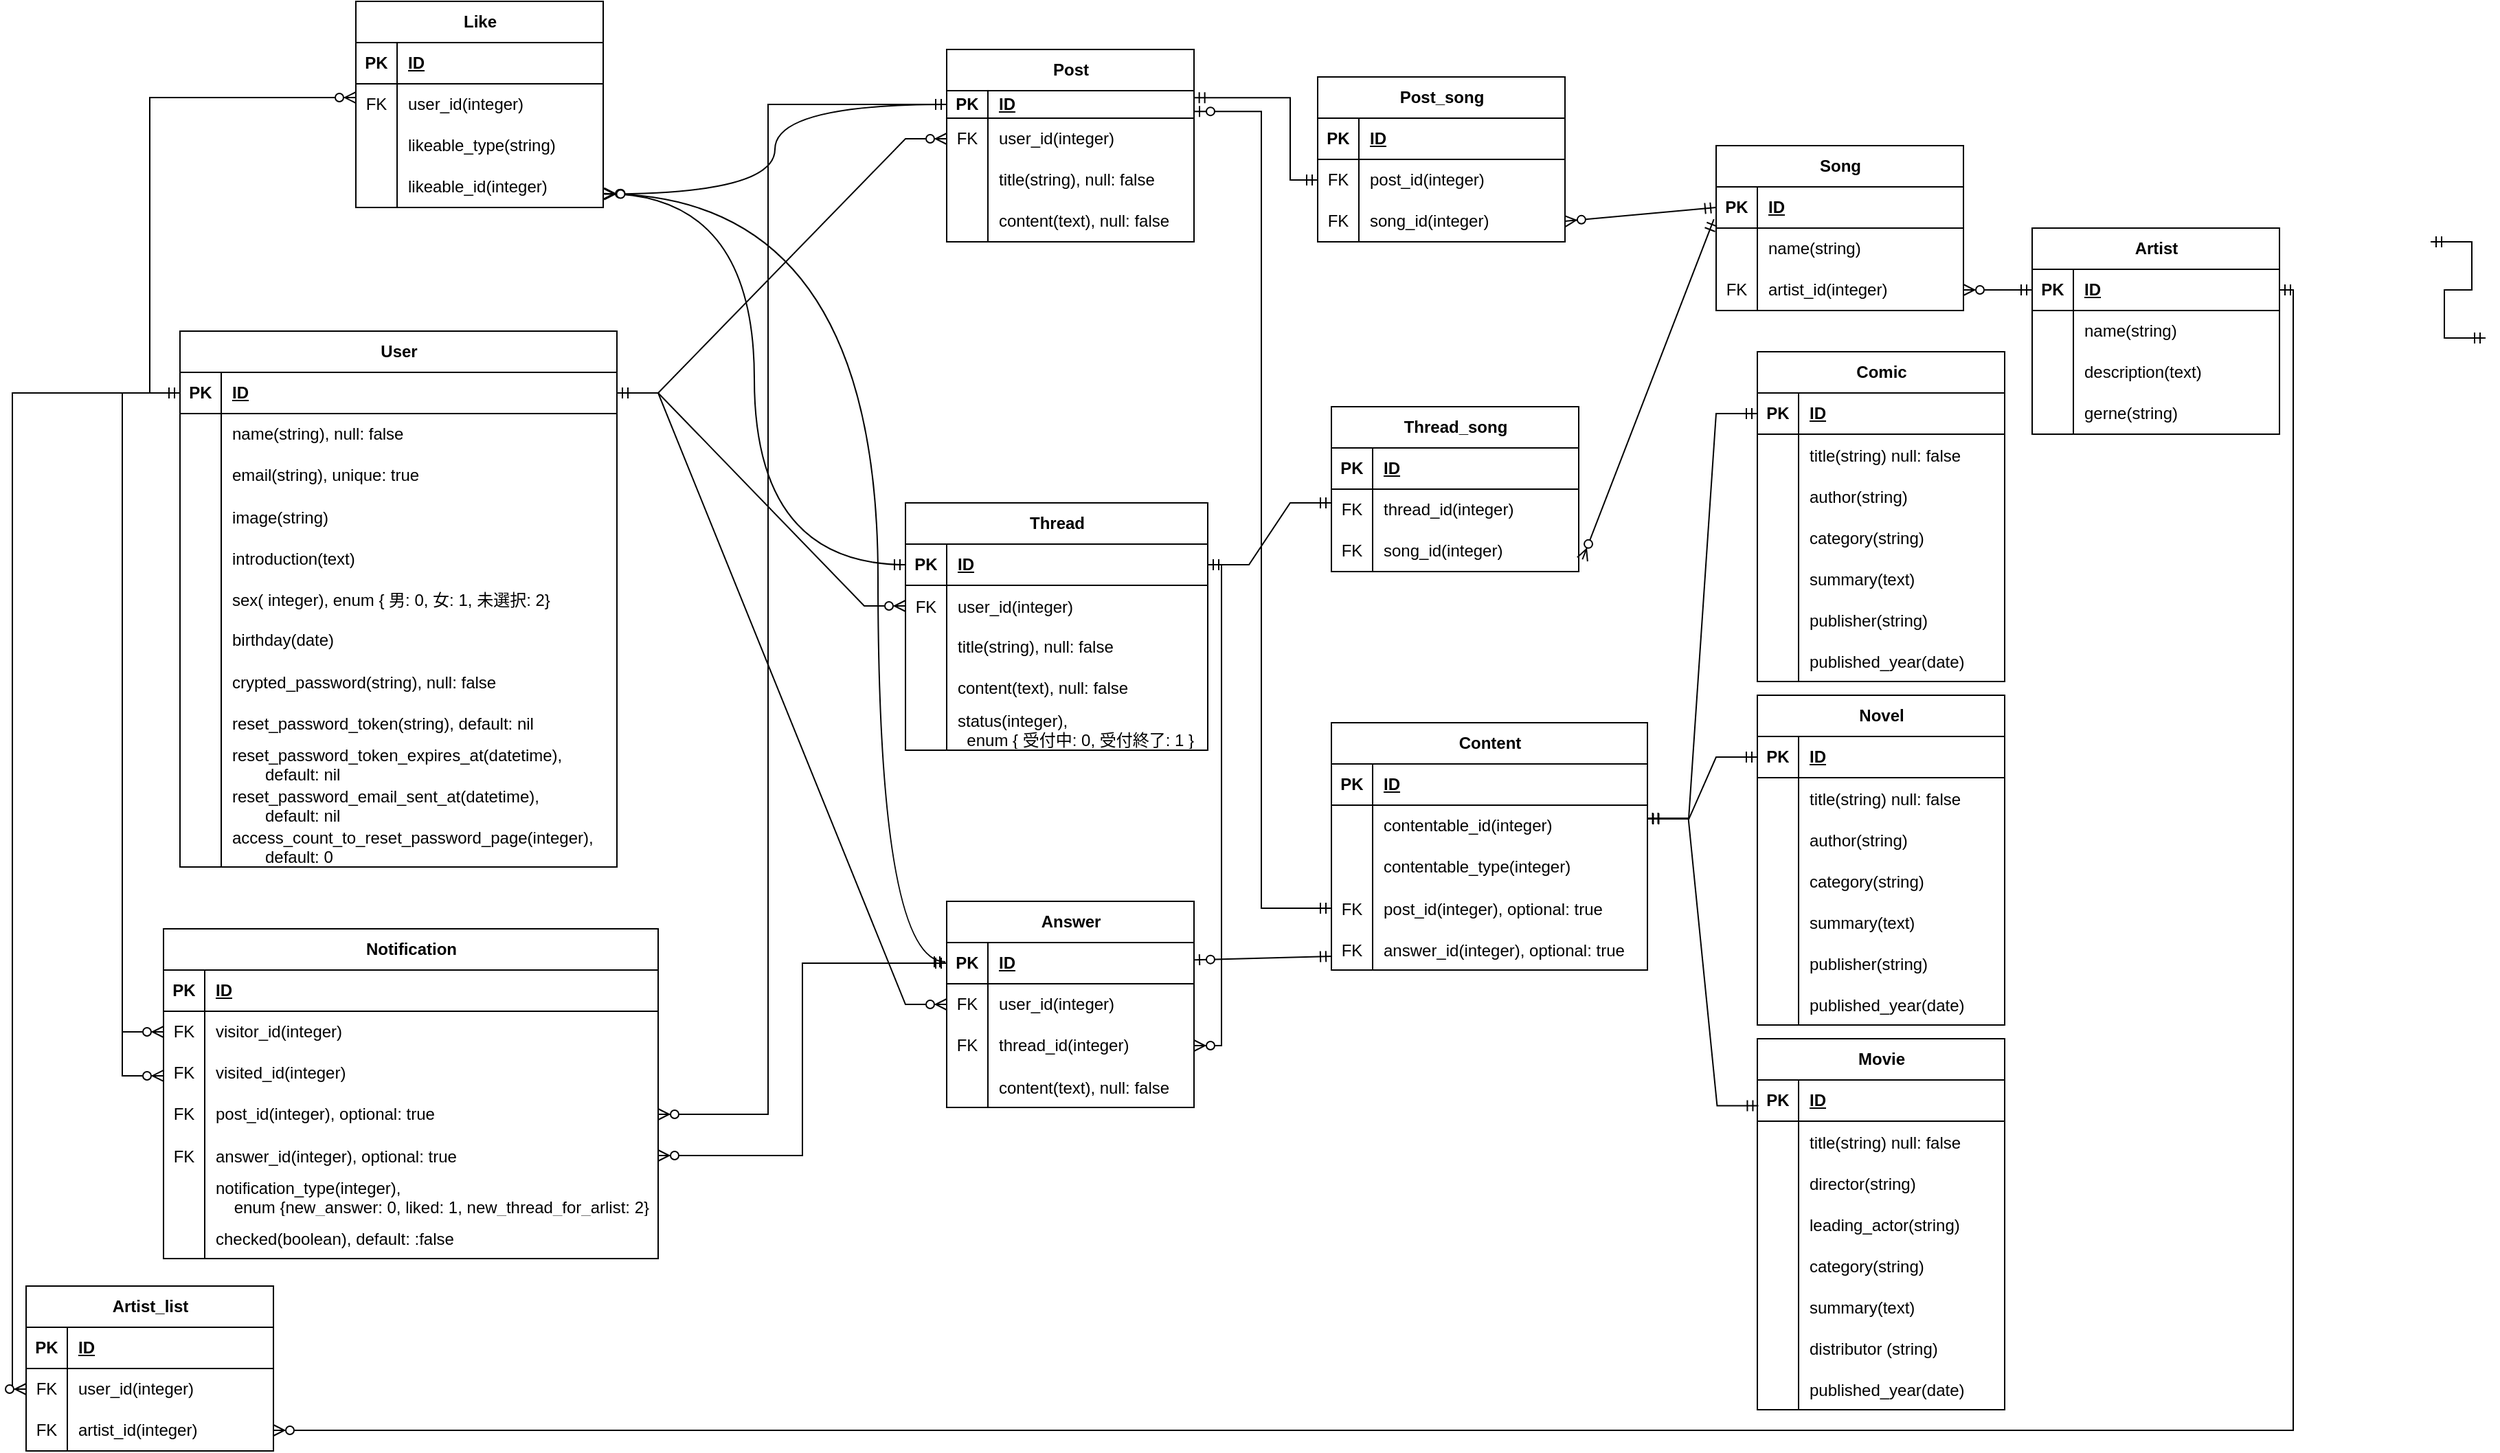 <mxfile version="22.0.8" type="device">
  <diagram id="R2lEEEUBdFMjLlhIrx00" name="Page-1">
    <mxGraphModel dx="2879" dy="883" grid="1" gridSize="10" guides="1" tooltips="1" connect="1" arrows="1" fold="1" page="1" pageScale="1" pageWidth="850" pageHeight="1100" math="0" shadow="0" extFonts="Permanent Marker^https://fonts.googleapis.com/css?family=Permanent+Marker">
      <root>
        <mxCell id="0" />
        <mxCell id="1" parent="0" />
        <mxCell id="oq_7mC4_cvsIp8aVomtt-1" value="User" style="shape=table;startSize=30;container=1;collapsible=1;childLayout=tableLayout;fixedRows=1;rowLines=0;fontStyle=1;align=center;resizeLast=1;html=1;" vertex="1" parent="1">
          <mxGeometry x="-428" y="385" width="318" height="390" as="geometry" />
        </mxCell>
        <mxCell id="oq_7mC4_cvsIp8aVomtt-2" value="" style="shape=tableRow;horizontal=0;startSize=0;swimlaneHead=0;swimlaneBody=0;fillColor=none;collapsible=0;dropTarget=0;points=[[0,0.5],[1,0.5]];portConstraint=eastwest;top=0;left=0;right=0;bottom=1;" vertex="1" parent="oq_7mC4_cvsIp8aVomtt-1">
          <mxGeometry y="30" width="318" height="30" as="geometry" />
        </mxCell>
        <mxCell id="oq_7mC4_cvsIp8aVomtt-3" value="PK" style="shape=partialRectangle;connectable=0;fillColor=none;top=0;left=0;bottom=0;right=0;fontStyle=1;overflow=hidden;whiteSpace=wrap;html=1;" vertex="1" parent="oq_7mC4_cvsIp8aVomtt-2">
          <mxGeometry width="30" height="30" as="geometry">
            <mxRectangle width="30" height="30" as="alternateBounds" />
          </mxGeometry>
        </mxCell>
        <mxCell id="oq_7mC4_cvsIp8aVomtt-4" value="ID" style="shape=partialRectangle;connectable=0;fillColor=none;top=0;left=0;bottom=0;right=0;align=left;spacingLeft=6;fontStyle=5;overflow=hidden;whiteSpace=wrap;html=1;" vertex="1" parent="oq_7mC4_cvsIp8aVomtt-2">
          <mxGeometry x="30" width="288" height="30" as="geometry">
            <mxRectangle width="288" height="30" as="alternateBounds" />
          </mxGeometry>
        </mxCell>
        <mxCell id="oq_7mC4_cvsIp8aVomtt-5" value="" style="shape=tableRow;horizontal=0;startSize=0;swimlaneHead=0;swimlaneBody=0;fillColor=none;collapsible=0;dropTarget=0;points=[[0,0.5],[1,0.5]];portConstraint=eastwest;top=0;left=0;right=0;bottom=0;" vertex="1" parent="oq_7mC4_cvsIp8aVomtt-1">
          <mxGeometry y="60" width="318" height="30" as="geometry" />
        </mxCell>
        <mxCell id="oq_7mC4_cvsIp8aVomtt-6" value="" style="shape=partialRectangle;connectable=0;fillColor=none;top=0;left=0;bottom=0;right=0;editable=1;overflow=hidden;whiteSpace=wrap;html=1;" vertex="1" parent="oq_7mC4_cvsIp8aVomtt-5">
          <mxGeometry width="30" height="30" as="geometry">
            <mxRectangle width="30" height="30" as="alternateBounds" />
          </mxGeometry>
        </mxCell>
        <mxCell id="oq_7mC4_cvsIp8aVomtt-7" value="name(string), null: false" style="shape=partialRectangle;connectable=0;fillColor=none;top=0;left=0;bottom=0;right=0;align=left;spacingLeft=6;overflow=hidden;whiteSpace=wrap;html=1;" vertex="1" parent="oq_7mC4_cvsIp8aVomtt-5">
          <mxGeometry x="30" width="288" height="30" as="geometry">
            <mxRectangle width="288" height="30" as="alternateBounds" />
          </mxGeometry>
        </mxCell>
        <mxCell id="oq_7mC4_cvsIp8aVomtt-8" value="" style="shape=tableRow;horizontal=0;startSize=0;swimlaneHead=0;swimlaneBody=0;fillColor=none;collapsible=0;dropTarget=0;points=[[0,0.5],[1,0.5]];portConstraint=eastwest;top=0;left=0;right=0;bottom=0;" vertex="1" parent="oq_7mC4_cvsIp8aVomtt-1">
          <mxGeometry y="90" width="318" height="30" as="geometry" />
        </mxCell>
        <mxCell id="oq_7mC4_cvsIp8aVomtt-9" value="" style="shape=partialRectangle;connectable=0;fillColor=none;top=0;left=0;bottom=0;right=0;editable=1;overflow=hidden;whiteSpace=wrap;html=1;" vertex="1" parent="oq_7mC4_cvsIp8aVomtt-8">
          <mxGeometry width="30" height="30" as="geometry">
            <mxRectangle width="30" height="30" as="alternateBounds" />
          </mxGeometry>
        </mxCell>
        <mxCell id="oq_7mC4_cvsIp8aVomtt-10" value="email(string), unique: true" style="shape=partialRectangle;connectable=0;fillColor=none;top=0;left=0;bottom=0;right=0;align=left;spacingLeft=6;overflow=hidden;whiteSpace=wrap;html=1;" vertex="1" parent="oq_7mC4_cvsIp8aVomtt-8">
          <mxGeometry x="30" width="288" height="30" as="geometry">
            <mxRectangle width="288" height="30" as="alternateBounds" />
          </mxGeometry>
        </mxCell>
        <mxCell id="oq_7mC4_cvsIp8aVomtt-358" value="" style="shape=tableRow;horizontal=0;startSize=0;swimlaneHead=0;swimlaneBody=0;fillColor=none;collapsible=0;dropTarget=0;points=[[0,0.5],[1,0.5]];portConstraint=eastwest;top=0;left=0;right=0;bottom=0;" vertex="1" parent="oq_7mC4_cvsIp8aVomtt-1">
          <mxGeometry y="120" width="318" height="30" as="geometry" />
        </mxCell>
        <mxCell id="oq_7mC4_cvsIp8aVomtt-359" value="" style="shape=partialRectangle;connectable=0;fillColor=none;top=0;left=0;bottom=0;right=0;editable=1;overflow=hidden;" vertex="1" parent="oq_7mC4_cvsIp8aVomtt-358">
          <mxGeometry width="30" height="30" as="geometry">
            <mxRectangle width="30" height="30" as="alternateBounds" />
          </mxGeometry>
        </mxCell>
        <mxCell id="oq_7mC4_cvsIp8aVomtt-360" value="image(string)" style="shape=partialRectangle;connectable=0;fillColor=none;top=0;left=0;bottom=0;right=0;align=left;spacingLeft=6;overflow=hidden;" vertex="1" parent="oq_7mC4_cvsIp8aVomtt-358">
          <mxGeometry x="30" width="288" height="30" as="geometry">
            <mxRectangle width="288" height="30" as="alternateBounds" />
          </mxGeometry>
        </mxCell>
        <mxCell id="oq_7mC4_cvsIp8aVomtt-362" value="" style="shape=tableRow;horizontal=0;startSize=0;swimlaneHead=0;swimlaneBody=0;fillColor=none;collapsible=0;dropTarget=0;points=[[0,0.5],[1,0.5]];portConstraint=eastwest;top=0;left=0;right=0;bottom=0;" vertex="1" parent="oq_7mC4_cvsIp8aVomtt-1">
          <mxGeometry y="150" width="318" height="30" as="geometry" />
        </mxCell>
        <mxCell id="oq_7mC4_cvsIp8aVomtt-363" value="" style="shape=partialRectangle;connectable=0;fillColor=none;top=0;left=0;bottom=0;right=0;editable=1;overflow=hidden;" vertex="1" parent="oq_7mC4_cvsIp8aVomtt-362">
          <mxGeometry width="30" height="30" as="geometry">
            <mxRectangle width="30" height="30" as="alternateBounds" />
          </mxGeometry>
        </mxCell>
        <mxCell id="oq_7mC4_cvsIp8aVomtt-364" value="introduction(text)" style="shape=partialRectangle;connectable=0;fillColor=none;top=0;left=0;bottom=0;right=0;align=left;spacingLeft=6;overflow=hidden;" vertex="1" parent="oq_7mC4_cvsIp8aVomtt-362">
          <mxGeometry x="30" width="288" height="30" as="geometry">
            <mxRectangle width="288" height="30" as="alternateBounds" />
          </mxGeometry>
        </mxCell>
        <mxCell id="oq_7mC4_cvsIp8aVomtt-58" value="" style="shape=tableRow;horizontal=0;startSize=0;swimlaneHead=0;swimlaneBody=0;fillColor=none;collapsible=0;dropTarget=0;points=[[0,0.5],[1,0.5]];portConstraint=eastwest;top=0;left=0;right=0;bottom=0;" vertex="1" parent="oq_7mC4_cvsIp8aVomtt-1">
          <mxGeometry y="180" width="318" height="30" as="geometry" />
        </mxCell>
        <mxCell id="oq_7mC4_cvsIp8aVomtt-59" value="" style="shape=partialRectangle;connectable=0;fillColor=none;top=0;left=0;bottom=0;right=0;editable=1;overflow=hidden;" vertex="1" parent="oq_7mC4_cvsIp8aVomtt-58">
          <mxGeometry width="30" height="30" as="geometry">
            <mxRectangle width="30" height="30" as="alternateBounds" />
          </mxGeometry>
        </mxCell>
        <mxCell id="oq_7mC4_cvsIp8aVomtt-60" value="sex( integer), enum { 男: 0, 女: 1, 未選択: 2}" style="shape=partialRectangle;connectable=0;fillColor=none;top=0;left=0;bottom=0;right=0;align=left;spacingLeft=6;overflow=hidden;" vertex="1" parent="oq_7mC4_cvsIp8aVomtt-58">
          <mxGeometry x="30" width="288" height="30" as="geometry">
            <mxRectangle width="288" height="30" as="alternateBounds" />
          </mxGeometry>
        </mxCell>
        <mxCell id="oq_7mC4_cvsIp8aVomtt-11" value="" style="shape=tableRow;horizontal=0;startSize=0;swimlaneHead=0;swimlaneBody=0;fillColor=none;collapsible=0;dropTarget=0;points=[[0,0.5],[1,0.5]];portConstraint=eastwest;top=0;left=0;right=0;bottom=0;" vertex="1" parent="oq_7mC4_cvsIp8aVomtt-1">
          <mxGeometry y="210" width="318" height="30" as="geometry" />
        </mxCell>
        <mxCell id="oq_7mC4_cvsIp8aVomtt-12" value="" style="shape=partialRectangle;connectable=0;fillColor=none;top=0;left=0;bottom=0;right=0;editable=1;overflow=hidden;whiteSpace=wrap;html=1;" vertex="1" parent="oq_7mC4_cvsIp8aVomtt-11">
          <mxGeometry width="30" height="30" as="geometry">
            <mxRectangle width="30" height="30" as="alternateBounds" />
          </mxGeometry>
        </mxCell>
        <mxCell id="oq_7mC4_cvsIp8aVomtt-13" value="birthday(date)" style="shape=partialRectangle;connectable=0;fillColor=none;top=0;left=0;bottom=0;right=0;align=left;spacingLeft=6;overflow=hidden;whiteSpace=wrap;html=1;" vertex="1" parent="oq_7mC4_cvsIp8aVomtt-11">
          <mxGeometry x="30" width="288" height="30" as="geometry">
            <mxRectangle width="288" height="30" as="alternateBounds" />
          </mxGeometry>
        </mxCell>
        <mxCell id="oq_7mC4_cvsIp8aVomtt-376" value="" style="shape=tableRow;horizontal=0;startSize=0;swimlaneHead=0;swimlaneBody=0;fillColor=none;collapsible=0;dropTarget=0;points=[[0,0.5],[1,0.5]];portConstraint=eastwest;top=0;left=0;right=0;bottom=0;" vertex="1" parent="oq_7mC4_cvsIp8aVomtt-1">
          <mxGeometry y="240" width="318" height="30" as="geometry" />
        </mxCell>
        <mxCell id="oq_7mC4_cvsIp8aVomtt-377" value="" style="shape=partialRectangle;connectable=0;fillColor=none;top=0;left=0;bottom=0;right=0;editable=1;overflow=hidden;" vertex="1" parent="oq_7mC4_cvsIp8aVomtt-376">
          <mxGeometry width="30" height="30" as="geometry">
            <mxRectangle width="30" height="30" as="alternateBounds" />
          </mxGeometry>
        </mxCell>
        <mxCell id="oq_7mC4_cvsIp8aVomtt-378" value="crypted_password(string), null: false" style="shape=partialRectangle;connectable=0;fillColor=none;top=0;left=0;bottom=0;right=0;align=left;spacingLeft=6;overflow=hidden;" vertex="1" parent="oq_7mC4_cvsIp8aVomtt-376">
          <mxGeometry x="30" width="288" height="30" as="geometry">
            <mxRectangle width="288" height="30" as="alternateBounds" />
          </mxGeometry>
        </mxCell>
        <mxCell id="oq_7mC4_cvsIp8aVomtt-760" value="" style="shape=tableRow;horizontal=0;startSize=0;swimlaneHead=0;swimlaneBody=0;fillColor=none;collapsible=0;dropTarget=0;points=[[0,0.5],[1,0.5]];portConstraint=eastwest;top=0;left=0;right=0;bottom=0;" vertex="1" parent="oq_7mC4_cvsIp8aVomtt-1">
          <mxGeometry y="270" width="318" height="30" as="geometry" />
        </mxCell>
        <mxCell id="oq_7mC4_cvsIp8aVomtt-761" value="" style="shape=partialRectangle;connectable=0;fillColor=none;top=0;left=0;bottom=0;right=0;editable=1;overflow=hidden;" vertex="1" parent="oq_7mC4_cvsIp8aVomtt-760">
          <mxGeometry width="30" height="30" as="geometry">
            <mxRectangle width="30" height="30" as="alternateBounds" />
          </mxGeometry>
        </mxCell>
        <mxCell id="oq_7mC4_cvsIp8aVomtt-762" value="reset_password_token(string), default: nil" style="shape=partialRectangle;connectable=0;fillColor=none;top=0;left=0;bottom=0;right=0;align=left;spacingLeft=6;overflow=hidden;" vertex="1" parent="oq_7mC4_cvsIp8aVomtt-760">
          <mxGeometry x="30" width="288" height="30" as="geometry">
            <mxRectangle width="288" height="30" as="alternateBounds" />
          </mxGeometry>
        </mxCell>
        <mxCell id="oq_7mC4_cvsIp8aVomtt-763" value="" style="shape=tableRow;horizontal=0;startSize=0;swimlaneHead=0;swimlaneBody=0;fillColor=none;collapsible=0;dropTarget=0;points=[[0,0.5],[1,0.5]];portConstraint=eastwest;top=0;left=0;right=0;bottom=0;" vertex="1" parent="oq_7mC4_cvsIp8aVomtt-1">
          <mxGeometry y="300" width="318" height="30" as="geometry" />
        </mxCell>
        <mxCell id="oq_7mC4_cvsIp8aVomtt-764" value="" style="shape=partialRectangle;connectable=0;fillColor=none;top=0;left=0;bottom=0;right=0;editable=1;overflow=hidden;" vertex="1" parent="oq_7mC4_cvsIp8aVomtt-763">
          <mxGeometry width="30" height="30" as="geometry">
            <mxRectangle width="30" height="30" as="alternateBounds" />
          </mxGeometry>
        </mxCell>
        <mxCell id="oq_7mC4_cvsIp8aVomtt-765" value="reset_password_token_expires_at(datetime), &#xa;　　default: nil" style="shape=partialRectangle;connectable=0;fillColor=none;top=0;left=0;bottom=0;right=0;align=left;spacingLeft=6;overflow=hidden;" vertex="1" parent="oq_7mC4_cvsIp8aVomtt-763">
          <mxGeometry x="30" width="288" height="30" as="geometry">
            <mxRectangle width="288" height="30" as="alternateBounds" />
          </mxGeometry>
        </mxCell>
        <mxCell id="oq_7mC4_cvsIp8aVomtt-766" value="" style="shape=tableRow;horizontal=0;startSize=0;swimlaneHead=0;swimlaneBody=0;fillColor=none;collapsible=0;dropTarget=0;points=[[0,0.5],[1,0.5]];portConstraint=eastwest;top=0;left=0;right=0;bottom=0;" vertex="1" parent="oq_7mC4_cvsIp8aVomtt-1">
          <mxGeometry y="330" width="318" height="30" as="geometry" />
        </mxCell>
        <mxCell id="oq_7mC4_cvsIp8aVomtt-767" value="" style="shape=partialRectangle;connectable=0;fillColor=none;top=0;left=0;bottom=0;right=0;editable=1;overflow=hidden;" vertex="1" parent="oq_7mC4_cvsIp8aVomtt-766">
          <mxGeometry width="30" height="30" as="geometry">
            <mxRectangle width="30" height="30" as="alternateBounds" />
          </mxGeometry>
        </mxCell>
        <mxCell id="oq_7mC4_cvsIp8aVomtt-768" value="reset_password_email_sent_at(datetime), &#xa;　　default: nil" style="shape=partialRectangle;connectable=0;fillColor=none;top=0;left=0;bottom=0;right=0;align=left;spacingLeft=6;overflow=hidden;" vertex="1" parent="oq_7mC4_cvsIp8aVomtt-766">
          <mxGeometry x="30" width="288" height="30" as="geometry">
            <mxRectangle width="288" height="30" as="alternateBounds" />
          </mxGeometry>
        </mxCell>
        <mxCell id="oq_7mC4_cvsIp8aVomtt-769" value="" style="shape=tableRow;horizontal=0;startSize=0;swimlaneHead=0;swimlaneBody=0;fillColor=none;collapsible=0;dropTarget=0;points=[[0,0.5],[1,0.5]];portConstraint=eastwest;top=0;left=0;right=0;bottom=0;" vertex="1" parent="oq_7mC4_cvsIp8aVomtt-1">
          <mxGeometry y="360" width="318" height="30" as="geometry" />
        </mxCell>
        <mxCell id="oq_7mC4_cvsIp8aVomtt-770" value="" style="shape=partialRectangle;connectable=0;fillColor=none;top=0;left=0;bottom=0;right=0;editable=1;overflow=hidden;" vertex="1" parent="oq_7mC4_cvsIp8aVomtt-769">
          <mxGeometry width="30" height="30" as="geometry">
            <mxRectangle width="30" height="30" as="alternateBounds" />
          </mxGeometry>
        </mxCell>
        <mxCell id="oq_7mC4_cvsIp8aVomtt-771" value="access_count_to_reset_password_page(integer), &#xa;　　default: 0" style="shape=partialRectangle;connectable=0;fillColor=none;top=0;left=0;bottom=0;right=0;align=left;spacingLeft=6;overflow=hidden;" vertex="1" parent="oq_7mC4_cvsIp8aVomtt-769">
          <mxGeometry x="30" width="288" height="30" as="geometry">
            <mxRectangle width="288" height="30" as="alternateBounds" />
          </mxGeometry>
        </mxCell>
        <mxCell id="oq_7mC4_cvsIp8aVomtt-69" value="Thread" style="shape=table;startSize=30;container=1;collapsible=1;childLayout=tableLayout;fixedRows=1;rowLines=0;fontStyle=1;align=center;resizeLast=1;html=1;" vertex="1" parent="1">
          <mxGeometry x="100" y="510" width="220" height="180" as="geometry" />
        </mxCell>
        <mxCell id="oq_7mC4_cvsIp8aVomtt-70" value="" style="shape=tableRow;horizontal=0;startSize=0;swimlaneHead=0;swimlaneBody=0;fillColor=none;collapsible=0;dropTarget=0;points=[[0,0.5],[1,0.5]];portConstraint=eastwest;top=0;left=0;right=0;bottom=1;" vertex="1" parent="oq_7mC4_cvsIp8aVomtt-69">
          <mxGeometry y="30" width="220" height="30" as="geometry" />
        </mxCell>
        <mxCell id="oq_7mC4_cvsIp8aVomtt-71" value="PK" style="shape=partialRectangle;connectable=0;fillColor=none;top=0;left=0;bottom=0;right=0;fontStyle=1;overflow=hidden;whiteSpace=wrap;html=1;" vertex="1" parent="oq_7mC4_cvsIp8aVomtt-70">
          <mxGeometry width="30" height="30" as="geometry">
            <mxRectangle width="30" height="30" as="alternateBounds" />
          </mxGeometry>
        </mxCell>
        <mxCell id="oq_7mC4_cvsIp8aVomtt-72" value="ID" style="shape=partialRectangle;connectable=0;fillColor=none;top=0;left=0;bottom=0;right=0;align=left;spacingLeft=6;fontStyle=5;overflow=hidden;whiteSpace=wrap;html=1;" vertex="1" parent="oq_7mC4_cvsIp8aVomtt-70">
          <mxGeometry x="30" width="190" height="30" as="geometry">
            <mxRectangle width="190" height="30" as="alternateBounds" />
          </mxGeometry>
        </mxCell>
        <mxCell id="oq_7mC4_cvsIp8aVomtt-113" value="" style="shape=tableRow;horizontal=0;startSize=0;swimlaneHead=0;swimlaneBody=0;fillColor=none;collapsible=0;dropTarget=0;points=[[0,0.5],[1,0.5]];portConstraint=eastwest;top=0;left=0;right=0;bottom=0;" vertex="1" parent="oq_7mC4_cvsIp8aVomtt-69">
          <mxGeometry y="60" width="220" height="30" as="geometry" />
        </mxCell>
        <mxCell id="oq_7mC4_cvsIp8aVomtt-114" value="FK" style="shape=partialRectangle;connectable=0;fillColor=none;top=0;left=0;bottom=0;right=0;editable=1;overflow=hidden;" vertex="1" parent="oq_7mC4_cvsIp8aVomtt-113">
          <mxGeometry width="30" height="30" as="geometry">
            <mxRectangle width="30" height="30" as="alternateBounds" />
          </mxGeometry>
        </mxCell>
        <mxCell id="oq_7mC4_cvsIp8aVomtt-115" value="user_id(integer)" style="shape=partialRectangle;connectable=0;fillColor=none;top=0;left=0;bottom=0;right=0;align=left;spacingLeft=6;overflow=hidden;" vertex="1" parent="oq_7mC4_cvsIp8aVomtt-113">
          <mxGeometry x="30" width="190" height="30" as="geometry">
            <mxRectangle width="190" height="30" as="alternateBounds" />
          </mxGeometry>
        </mxCell>
        <mxCell id="oq_7mC4_cvsIp8aVomtt-73" value="" style="shape=tableRow;horizontal=0;startSize=0;swimlaneHead=0;swimlaneBody=0;fillColor=none;collapsible=0;dropTarget=0;points=[[0,0.5],[1,0.5]];portConstraint=eastwest;top=0;left=0;right=0;bottom=0;" vertex="1" parent="oq_7mC4_cvsIp8aVomtt-69">
          <mxGeometry y="90" width="220" height="30" as="geometry" />
        </mxCell>
        <mxCell id="oq_7mC4_cvsIp8aVomtt-74" value="" style="shape=partialRectangle;connectable=0;fillColor=none;top=0;left=0;bottom=0;right=0;editable=1;overflow=hidden;whiteSpace=wrap;html=1;" vertex="1" parent="oq_7mC4_cvsIp8aVomtt-73">
          <mxGeometry width="30" height="30" as="geometry">
            <mxRectangle width="30" height="30" as="alternateBounds" />
          </mxGeometry>
        </mxCell>
        <mxCell id="oq_7mC4_cvsIp8aVomtt-75" value="title(string), null: false" style="shape=partialRectangle;connectable=0;fillColor=none;top=0;left=0;bottom=0;right=0;align=left;spacingLeft=6;overflow=hidden;whiteSpace=wrap;html=1;" vertex="1" parent="oq_7mC4_cvsIp8aVomtt-73">
          <mxGeometry x="30" width="190" height="30" as="geometry">
            <mxRectangle width="190" height="30" as="alternateBounds" />
          </mxGeometry>
        </mxCell>
        <mxCell id="oq_7mC4_cvsIp8aVomtt-76" value="" style="shape=tableRow;horizontal=0;startSize=0;swimlaneHead=0;swimlaneBody=0;fillColor=none;collapsible=0;dropTarget=0;points=[[0,0.5],[1,0.5]];portConstraint=eastwest;top=0;left=0;right=0;bottom=0;" vertex="1" parent="oq_7mC4_cvsIp8aVomtt-69">
          <mxGeometry y="120" width="220" height="30" as="geometry" />
        </mxCell>
        <mxCell id="oq_7mC4_cvsIp8aVomtt-77" value="" style="shape=partialRectangle;connectable=0;fillColor=none;top=0;left=0;bottom=0;right=0;editable=1;overflow=hidden;whiteSpace=wrap;html=1;" vertex="1" parent="oq_7mC4_cvsIp8aVomtt-76">
          <mxGeometry width="30" height="30" as="geometry">
            <mxRectangle width="30" height="30" as="alternateBounds" />
          </mxGeometry>
        </mxCell>
        <mxCell id="oq_7mC4_cvsIp8aVomtt-78" value="content(text), null: false" style="shape=partialRectangle;connectable=0;fillColor=none;top=0;left=0;bottom=0;right=0;align=left;spacingLeft=6;overflow=hidden;whiteSpace=wrap;html=1;" vertex="1" parent="oq_7mC4_cvsIp8aVomtt-76">
          <mxGeometry x="30" width="190" height="30" as="geometry">
            <mxRectangle width="190" height="30" as="alternateBounds" />
          </mxGeometry>
        </mxCell>
        <mxCell id="oq_7mC4_cvsIp8aVomtt-380" value="" style="shape=tableRow;horizontal=0;startSize=0;swimlaneHead=0;swimlaneBody=0;fillColor=none;collapsible=0;dropTarget=0;points=[[0,0.5],[1,0.5]];portConstraint=eastwest;top=0;left=0;right=0;bottom=0;" vertex="1" parent="oq_7mC4_cvsIp8aVomtt-69">
          <mxGeometry y="150" width="220" height="30" as="geometry" />
        </mxCell>
        <mxCell id="oq_7mC4_cvsIp8aVomtt-381" value="" style="shape=partialRectangle;connectable=0;fillColor=none;top=0;left=0;bottom=0;right=0;editable=1;overflow=hidden;" vertex="1" parent="oq_7mC4_cvsIp8aVomtt-380">
          <mxGeometry width="30" height="30" as="geometry">
            <mxRectangle width="30" height="30" as="alternateBounds" />
          </mxGeometry>
        </mxCell>
        <mxCell id="oq_7mC4_cvsIp8aVomtt-382" value="status(integer), &#xa;  enum { 受付中: 0, 受付終了: 1 }" style="shape=partialRectangle;connectable=0;fillColor=none;top=0;left=0;bottom=0;right=0;align=left;spacingLeft=6;overflow=hidden;" vertex="1" parent="oq_7mC4_cvsIp8aVomtt-380">
          <mxGeometry x="30" width="190" height="30" as="geometry">
            <mxRectangle width="190" height="30" as="alternateBounds" />
          </mxGeometry>
        </mxCell>
        <mxCell id="oq_7mC4_cvsIp8aVomtt-95" value="Answer" style="shape=table;startSize=30;container=1;collapsible=1;childLayout=tableLayout;fixedRows=1;rowLines=0;fontStyle=1;align=center;resizeLast=1;html=1;" vertex="1" parent="1">
          <mxGeometry x="130" y="800" width="180" height="150" as="geometry" />
        </mxCell>
        <mxCell id="oq_7mC4_cvsIp8aVomtt-96" value="" style="shape=tableRow;horizontal=0;startSize=0;swimlaneHead=0;swimlaneBody=0;fillColor=none;collapsible=0;dropTarget=0;points=[[0,0.5],[1,0.5]];portConstraint=eastwest;top=0;left=0;right=0;bottom=1;" vertex="1" parent="oq_7mC4_cvsIp8aVomtt-95">
          <mxGeometry y="30" width="180" height="30" as="geometry" />
        </mxCell>
        <mxCell id="oq_7mC4_cvsIp8aVomtt-97" value="PK" style="shape=partialRectangle;connectable=0;fillColor=none;top=0;left=0;bottom=0;right=0;fontStyle=1;overflow=hidden;whiteSpace=wrap;html=1;" vertex="1" parent="oq_7mC4_cvsIp8aVomtt-96">
          <mxGeometry width="30" height="30" as="geometry">
            <mxRectangle width="30" height="30" as="alternateBounds" />
          </mxGeometry>
        </mxCell>
        <mxCell id="oq_7mC4_cvsIp8aVomtt-98" value="ID" style="shape=partialRectangle;connectable=0;fillColor=none;top=0;left=0;bottom=0;right=0;align=left;spacingLeft=6;fontStyle=5;overflow=hidden;whiteSpace=wrap;html=1;" vertex="1" parent="oq_7mC4_cvsIp8aVomtt-96">
          <mxGeometry x="30" width="150" height="30" as="geometry">
            <mxRectangle width="150" height="30" as="alternateBounds" />
          </mxGeometry>
        </mxCell>
        <mxCell id="oq_7mC4_cvsIp8aVomtt-99" value="" style="shape=tableRow;horizontal=0;startSize=0;swimlaneHead=0;swimlaneBody=0;fillColor=none;collapsible=0;dropTarget=0;points=[[0,0.5],[1,0.5]];portConstraint=eastwest;top=0;left=0;right=0;bottom=0;" vertex="1" parent="oq_7mC4_cvsIp8aVomtt-95">
          <mxGeometry y="60" width="180" height="30" as="geometry" />
        </mxCell>
        <mxCell id="oq_7mC4_cvsIp8aVomtt-100" value="FK" style="shape=partialRectangle;connectable=0;fillColor=none;top=0;left=0;bottom=0;right=0;editable=1;overflow=hidden;whiteSpace=wrap;html=1;" vertex="1" parent="oq_7mC4_cvsIp8aVomtt-99">
          <mxGeometry width="30" height="30" as="geometry">
            <mxRectangle width="30" height="30" as="alternateBounds" />
          </mxGeometry>
        </mxCell>
        <mxCell id="oq_7mC4_cvsIp8aVomtt-101" value="user_id(integer)" style="shape=partialRectangle;connectable=0;fillColor=none;top=0;left=0;bottom=0;right=0;align=left;spacingLeft=6;overflow=hidden;whiteSpace=wrap;html=1;" vertex="1" parent="oq_7mC4_cvsIp8aVomtt-99">
          <mxGeometry x="30" width="150" height="30" as="geometry">
            <mxRectangle width="150" height="30" as="alternateBounds" />
          </mxGeometry>
        </mxCell>
        <mxCell id="oq_7mC4_cvsIp8aVomtt-102" value="" style="shape=tableRow;horizontal=0;startSize=0;swimlaneHead=0;swimlaneBody=0;fillColor=none;collapsible=0;dropTarget=0;points=[[0,0.5],[1,0.5]];portConstraint=eastwest;top=0;left=0;right=0;bottom=0;" vertex="1" parent="oq_7mC4_cvsIp8aVomtt-95">
          <mxGeometry y="90" width="180" height="30" as="geometry" />
        </mxCell>
        <mxCell id="oq_7mC4_cvsIp8aVomtt-103" value="FK" style="shape=partialRectangle;connectable=0;fillColor=none;top=0;left=0;bottom=0;right=0;editable=1;overflow=hidden;whiteSpace=wrap;html=1;" vertex="1" parent="oq_7mC4_cvsIp8aVomtt-102">
          <mxGeometry width="30" height="30" as="geometry">
            <mxRectangle width="30" height="30" as="alternateBounds" />
          </mxGeometry>
        </mxCell>
        <mxCell id="oq_7mC4_cvsIp8aVomtt-104" value="thread_id(integer)" style="shape=partialRectangle;connectable=0;fillColor=none;top=0;left=0;bottom=0;right=0;align=left;spacingLeft=6;overflow=hidden;whiteSpace=wrap;html=1;" vertex="1" parent="oq_7mC4_cvsIp8aVomtt-102">
          <mxGeometry x="30" width="150" height="30" as="geometry">
            <mxRectangle width="150" height="30" as="alternateBounds" />
          </mxGeometry>
        </mxCell>
        <mxCell id="oq_7mC4_cvsIp8aVomtt-121" value="" style="shape=tableRow;horizontal=0;startSize=0;swimlaneHead=0;swimlaneBody=0;fillColor=none;collapsible=0;dropTarget=0;points=[[0,0.5],[1,0.5]];portConstraint=eastwest;top=0;left=0;right=0;bottom=0;" vertex="1" parent="oq_7mC4_cvsIp8aVomtt-95">
          <mxGeometry y="120" width="180" height="30" as="geometry" />
        </mxCell>
        <mxCell id="oq_7mC4_cvsIp8aVomtt-122" value="" style="shape=partialRectangle;connectable=0;fillColor=none;top=0;left=0;bottom=0;right=0;editable=1;overflow=hidden;" vertex="1" parent="oq_7mC4_cvsIp8aVomtt-121">
          <mxGeometry width="30" height="30" as="geometry">
            <mxRectangle width="30" height="30" as="alternateBounds" />
          </mxGeometry>
        </mxCell>
        <mxCell id="oq_7mC4_cvsIp8aVomtt-123" value="content(text), null: false" style="shape=partialRectangle;connectable=0;fillColor=none;top=0;left=0;bottom=0;right=0;align=left;spacingLeft=6;overflow=hidden;" vertex="1" parent="oq_7mC4_cvsIp8aVomtt-121">
          <mxGeometry x="30" width="150" height="30" as="geometry">
            <mxRectangle width="150" height="30" as="alternateBounds" />
          </mxGeometry>
        </mxCell>
        <mxCell id="oq_7mC4_cvsIp8aVomtt-212" value="Comic" style="shape=table;startSize=30;container=1;collapsible=1;childLayout=tableLayout;fixedRows=1;rowLines=0;fontStyle=1;align=center;resizeLast=1;html=1;" vertex="1" parent="1">
          <mxGeometry x="720" y="400" width="180" height="240" as="geometry" />
        </mxCell>
        <mxCell id="oq_7mC4_cvsIp8aVomtt-213" value="" style="shape=tableRow;horizontal=0;startSize=0;swimlaneHead=0;swimlaneBody=0;fillColor=none;collapsible=0;dropTarget=0;points=[[0,0.5],[1,0.5]];portConstraint=eastwest;top=0;left=0;right=0;bottom=1;" vertex="1" parent="oq_7mC4_cvsIp8aVomtt-212">
          <mxGeometry y="30" width="180" height="30" as="geometry" />
        </mxCell>
        <mxCell id="oq_7mC4_cvsIp8aVomtt-214" value="PK" style="shape=partialRectangle;connectable=0;fillColor=none;top=0;left=0;bottom=0;right=0;fontStyle=1;overflow=hidden;whiteSpace=wrap;html=1;" vertex="1" parent="oq_7mC4_cvsIp8aVomtt-213">
          <mxGeometry width="30" height="30" as="geometry">
            <mxRectangle width="30" height="30" as="alternateBounds" />
          </mxGeometry>
        </mxCell>
        <mxCell id="oq_7mC4_cvsIp8aVomtt-215" value="ID" style="shape=partialRectangle;connectable=0;fillColor=none;top=0;left=0;bottom=0;right=0;align=left;spacingLeft=6;fontStyle=5;overflow=hidden;whiteSpace=wrap;html=1;" vertex="1" parent="oq_7mC4_cvsIp8aVomtt-213">
          <mxGeometry x="30" width="150" height="30" as="geometry">
            <mxRectangle width="150" height="30" as="alternateBounds" />
          </mxGeometry>
        </mxCell>
        <mxCell id="oq_7mC4_cvsIp8aVomtt-645" value="" style="shape=tableRow;horizontal=0;startSize=0;swimlaneHead=0;swimlaneBody=0;fillColor=none;collapsible=0;dropTarget=0;points=[[0,0.5],[1,0.5]];portConstraint=eastwest;top=0;left=0;right=0;bottom=0;" vertex="1" parent="oq_7mC4_cvsIp8aVomtt-212">
          <mxGeometry y="60" width="180" height="30" as="geometry" />
        </mxCell>
        <mxCell id="oq_7mC4_cvsIp8aVomtt-646" value="" style="shape=partialRectangle;connectable=0;fillColor=none;top=0;left=0;bottom=0;right=0;editable=1;overflow=hidden;" vertex="1" parent="oq_7mC4_cvsIp8aVomtt-645">
          <mxGeometry width="30" height="30" as="geometry">
            <mxRectangle width="30" height="30" as="alternateBounds" />
          </mxGeometry>
        </mxCell>
        <mxCell id="oq_7mC4_cvsIp8aVomtt-647" value="title(string) null: false" style="shape=partialRectangle;connectable=0;fillColor=none;top=0;left=0;bottom=0;right=0;align=left;spacingLeft=6;overflow=hidden;" vertex="1" parent="oq_7mC4_cvsIp8aVomtt-645">
          <mxGeometry x="30" width="150" height="30" as="geometry">
            <mxRectangle width="150" height="30" as="alternateBounds" />
          </mxGeometry>
        </mxCell>
        <mxCell id="oq_7mC4_cvsIp8aVomtt-648" value="" style="shape=tableRow;horizontal=0;startSize=0;swimlaneHead=0;swimlaneBody=0;fillColor=none;collapsible=0;dropTarget=0;points=[[0,0.5],[1,0.5]];portConstraint=eastwest;top=0;left=0;right=0;bottom=0;" vertex="1" parent="oq_7mC4_cvsIp8aVomtt-212">
          <mxGeometry y="90" width="180" height="30" as="geometry" />
        </mxCell>
        <mxCell id="oq_7mC4_cvsIp8aVomtt-649" value="" style="shape=partialRectangle;connectable=0;fillColor=none;top=0;left=0;bottom=0;right=0;editable=1;overflow=hidden;" vertex="1" parent="oq_7mC4_cvsIp8aVomtt-648">
          <mxGeometry width="30" height="30" as="geometry">
            <mxRectangle width="30" height="30" as="alternateBounds" />
          </mxGeometry>
        </mxCell>
        <mxCell id="oq_7mC4_cvsIp8aVomtt-650" value="author(string)" style="shape=partialRectangle;connectable=0;fillColor=none;top=0;left=0;bottom=0;right=0;align=left;spacingLeft=6;overflow=hidden;" vertex="1" parent="oq_7mC4_cvsIp8aVomtt-648">
          <mxGeometry x="30" width="150" height="30" as="geometry">
            <mxRectangle width="150" height="30" as="alternateBounds" />
          </mxGeometry>
        </mxCell>
        <mxCell id="oq_7mC4_cvsIp8aVomtt-718" value="" style="shape=tableRow;horizontal=0;startSize=0;swimlaneHead=0;swimlaneBody=0;fillColor=none;collapsible=0;dropTarget=0;points=[[0,0.5],[1,0.5]];portConstraint=eastwest;top=0;left=0;right=0;bottom=0;" vertex="1" parent="oq_7mC4_cvsIp8aVomtt-212">
          <mxGeometry y="120" width="180" height="30" as="geometry" />
        </mxCell>
        <mxCell id="oq_7mC4_cvsIp8aVomtt-719" value="" style="shape=partialRectangle;connectable=0;fillColor=none;top=0;left=0;bottom=0;right=0;editable=1;overflow=hidden;" vertex="1" parent="oq_7mC4_cvsIp8aVomtt-718">
          <mxGeometry width="30" height="30" as="geometry">
            <mxRectangle width="30" height="30" as="alternateBounds" />
          </mxGeometry>
        </mxCell>
        <mxCell id="oq_7mC4_cvsIp8aVomtt-720" value="category(string)" style="shape=partialRectangle;connectable=0;fillColor=none;top=0;left=0;bottom=0;right=0;align=left;spacingLeft=6;overflow=hidden;" vertex="1" parent="oq_7mC4_cvsIp8aVomtt-718">
          <mxGeometry x="30" width="150" height="30" as="geometry">
            <mxRectangle width="150" height="30" as="alternateBounds" />
          </mxGeometry>
        </mxCell>
        <mxCell id="oq_7mC4_cvsIp8aVomtt-654" value="" style="shape=tableRow;horizontal=0;startSize=0;swimlaneHead=0;swimlaneBody=0;fillColor=none;collapsible=0;dropTarget=0;points=[[0,0.5],[1,0.5]];portConstraint=eastwest;top=0;left=0;right=0;bottom=0;" vertex="1" parent="oq_7mC4_cvsIp8aVomtt-212">
          <mxGeometry y="150" width="180" height="30" as="geometry" />
        </mxCell>
        <mxCell id="oq_7mC4_cvsIp8aVomtt-655" value="" style="shape=partialRectangle;connectable=0;fillColor=none;top=0;left=0;bottom=0;right=0;editable=1;overflow=hidden;" vertex="1" parent="oq_7mC4_cvsIp8aVomtt-654">
          <mxGeometry width="30" height="30" as="geometry">
            <mxRectangle width="30" height="30" as="alternateBounds" />
          </mxGeometry>
        </mxCell>
        <mxCell id="oq_7mC4_cvsIp8aVomtt-656" value="summary(text)" style="shape=partialRectangle;connectable=0;fillColor=none;top=0;left=0;bottom=0;right=0;align=left;spacingLeft=6;overflow=hidden;" vertex="1" parent="oq_7mC4_cvsIp8aVomtt-654">
          <mxGeometry x="30" width="150" height="30" as="geometry">
            <mxRectangle width="150" height="30" as="alternateBounds" />
          </mxGeometry>
        </mxCell>
        <mxCell id="oq_7mC4_cvsIp8aVomtt-660" value="" style="shape=tableRow;horizontal=0;startSize=0;swimlaneHead=0;swimlaneBody=0;fillColor=none;collapsible=0;dropTarget=0;points=[[0,0.5],[1,0.5]];portConstraint=eastwest;top=0;left=0;right=0;bottom=0;" vertex="1" parent="oq_7mC4_cvsIp8aVomtt-212">
          <mxGeometry y="180" width="180" height="30" as="geometry" />
        </mxCell>
        <mxCell id="oq_7mC4_cvsIp8aVomtt-661" value="" style="shape=partialRectangle;connectable=0;fillColor=none;top=0;left=0;bottom=0;right=0;editable=1;overflow=hidden;" vertex="1" parent="oq_7mC4_cvsIp8aVomtt-660">
          <mxGeometry width="30" height="30" as="geometry">
            <mxRectangle width="30" height="30" as="alternateBounds" />
          </mxGeometry>
        </mxCell>
        <mxCell id="oq_7mC4_cvsIp8aVomtt-662" value="publisher(string)" style="shape=partialRectangle;connectable=0;fillColor=none;top=0;left=0;bottom=0;right=0;align=left;spacingLeft=6;overflow=hidden;" vertex="1" parent="oq_7mC4_cvsIp8aVomtt-660">
          <mxGeometry x="30" width="150" height="30" as="geometry">
            <mxRectangle width="150" height="30" as="alternateBounds" />
          </mxGeometry>
        </mxCell>
        <mxCell id="oq_7mC4_cvsIp8aVomtt-651" value="" style="shape=tableRow;horizontal=0;startSize=0;swimlaneHead=0;swimlaneBody=0;fillColor=none;collapsible=0;dropTarget=0;points=[[0,0.5],[1,0.5]];portConstraint=eastwest;top=0;left=0;right=0;bottom=0;" vertex="1" parent="oq_7mC4_cvsIp8aVomtt-212">
          <mxGeometry y="210" width="180" height="30" as="geometry" />
        </mxCell>
        <mxCell id="oq_7mC4_cvsIp8aVomtt-652" value="" style="shape=partialRectangle;connectable=0;fillColor=none;top=0;left=0;bottom=0;right=0;editable=1;overflow=hidden;" vertex="1" parent="oq_7mC4_cvsIp8aVomtt-651">
          <mxGeometry width="30" height="30" as="geometry">
            <mxRectangle width="30" height="30" as="alternateBounds" />
          </mxGeometry>
        </mxCell>
        <mxCell id="oq_7mC4_cvsIp8aVomtt-653" value="published_year(date)" style="shape=partialRectangle;connectable=0;fillColor=none;top=0;left=0;bottom=0;right=0;align=left;spacingLeft=6;overflow=hidden;" vertex="1" parent="oq_7mC4_cvsIp8aVomtt-651">
          <mxGeometry x="30" width="150" height="30" as="geometry">
            <mxRectangle width="150" height="30" as="alternateBounds" />
          </mxGeometry>
        </mxCell>
        <mxCell id="oq_7mC4_cvsIp8aVomtt-255" value="Like" style="shape=table;startSize=30;container=1;collapsible=1;childLayout=tableLayout;fixedRows=1;rowLines=0;fontStyle=1;align=center;resizeLast=1;html=1;" vertex="1" parent="1">
          <mxGeometry x="-300" y="145" width="180" height="150" as="geometry" />
        </mxCell>
        <mxCell id="oq_7mC4_cvsIp8aVomtt-256" value="" style="shape=tableRow;horizontal=0;startSize=0;swimlaneHead=0;swimlaneBody=0;fillColor=none;collapsible=0;dropTarget=0;points=[[0,0.5],[1,0.5]];portConstraint=eastwest;top=0;left=0;right=0;bottom=1;" vertex="1" parent="oq_7mC4_cvsIp8aVomtt-255">
          <mxGeometry y="30" width="180" height="30" as="geometry" />
        </mxCell>
        <mxCell id="oq_7mC4_cvsIp8aVomtt-257" value="PK" style="shape=partialRectangle;connectable=0;fillColor=none;top=0;left=0;bottom=0;right=0;fontStyle=1;overflow=hidden;whiteSpace=wrap;html=1;" vertex="1" parent="oq_7mC4_cvsIp8aVomtt-256">
          <mxGeometry width="30" height="30" as="geometry">
            <mxRectangle width="30" height="30" as="alternateBounds" />
          </mxGeometry>
        </mxCell>
        <mxCell id="oq_7mC4_cvsIp8aVomtt-258" value="ID" style="shape=partialRectangle;connectable=0;fillColor=none;top=0;left=0;bottom=0;right=0;align=left;spacingLeft=6;fontStyle=5;overflow=hidden;whiteSpace=wrap;html=1;" vertex="1" parent="oq_7mC4_cvsIp8aVomtt-256">
          <mxGeometry x="30" width="150" height="30" as="geometry">
            <mxRectangle width="150" height="30" as="alternateBounds" />
          </mxGeometry>
        </mxCell>
        <mxCell id="oq_7mC4_cvsIp8aVomtt-259" value="" style="shape=tableRow;horizontal=0;startSize=0;swimlaneHead=0;swimlaneBody=0;fillColor=none;collapsible=0;dropTarget=0;points=[[0,0.5],[1,0.5]];portConstraint=eastwest;top=0;left=0;right=0;bottom=0;" vertex="1" parent="oq_7mC4_cvsIp8aVomtt-255">
          <mxGeometry y="60" width="180" height="30" as="geometry" />
        </mxCell>
        <mxCell id="oq_7mC4_cvsIp8aVomtt-260" value="FK" style="shape=partialRectangle;connectable=0;fillColor=none;top=0;left=0;bottom=0;right=0;editable=1;overflow=hidden;whiteSpace=wrap;html=1;" vertex="1" parent="oq_7mC4_cvsIp8aVomtt-259">
          <mxGeometry width="30" height="30" as="geometry">
            <mxRectangle width="30" height="30" as="alternateBounds" />
          </mxGeometry>
        </mxCell>
        <mxCell id="oq_7mC4_cvsIp8aVomtt-261" value="user_id(integer)" style="shape=partialRectangle;connectable=0;fillColor=none;top=0;left=0;bottom=0;right=0;align=left;spacingLeft=6;overflow=hidden;whiteSpace=wrap;html=1;" vertex="1" parent="oq_7mC4_cvsIp8aVomtt-259">
          <mxGeometry x="30" width="150" height="30" as="geometry">
            <mxRectangle width="150" height="30" as="alternateBounds" />
          </mxGeometry>
        </mxCell>
        <mxCell id="oq_7mC4_cvsIp8aVomtt-262" value="" style="shape=tableRow;horizontal=0;startSize=0;swimlaneHead=0;swimlaneBody=0;fillColor=none;collapsible=0;dropTarget=0;points=[[0,0.5],[1,0.5]];portConstraint=eastwest;top=0;left=0;right=0;bottom=0;" vertex="1" parent="oq_7mC4_cvsIp8aVomtt-255">
          <mxGeometry y="90" width="180" height="30" as="geometry" />
        </mxCell>
        <mxCell id="oq_7mC4_cvsIp8aVomtt-263" value="" style="shape=partialRectangle;connectable=0;fillColor=none;top=0;left=0;bottom=0;right=0;editable=1;overflow=hidden;whiteSpace=wrap;html=1;" vertex="1" parent="oq_7mC4_cvsIp8aVomtt-262">
          <mxGeometry width="30" height="30" as="geometry">
            <mxRectangle width="30" height="30" as="alternateBounds" />
          </mxGeometry>
        </mxCell>
        <mxCell id="oq_7mC4_cvsIp8aVomtt-264" value="likeable_type(string)" style="shape=partialRectangle;connectable=0;fillColor=none;top=0;left=0;bottom=0;right=0;align=left;spacingLeft=6;overflow=hidden;whiteSpace=wrap;html=1;" vertex="1" parent="oq_7mC4_cvsIp8aVomtt-262">
          <mxGeometry x="30" width="150" height="30" as="geometry">
            <mxRectangle width="150" height="30" as="alternateBounds" />
          </mxGeometry>
        </mxCell>
        <mxCell id="oq_7mC4_cvsIp8aVomtt-265" value="" style="shape=tableRow;horizontal=0;startSize=0;swimlaneHead=0;swimlaneBody=0;fillColor=none;collapsible=0;dropTarget=0;points=[[0,0.5],[1,0.5]];portConstraint=eastwest;top=0;left=0;right=0;bottom=0;" vertex="1" parent="oq_7mC4_cvsIp8aVomtt-255">
          <mxGeometry y="120" width="180" height="30" as="geometry" />
        </mxCell>
        <mxCell id="oq_7mC4_cvsIp8aVomtt-266" value="" style="shape=partialRectangle;connectable=0;fillColor=none;top=0;left=0;bottom=0;right=0;editable=1;overflow=hidden;whiteSpace=wrap;html=1;" vertex="1" parent="oq_7mC4_cvsIp8aVomtt-265">
          <mxGeometry width="30" height="30" as="geometry">
            <mxRectangle width="30" height="30" as="alternateBounds" />
          </mxGeometry>
        </mxCell>
        <mxCell id="oq_7mC4_cvsIp8aVomtt-267" value="likeable_id(integer)" style="shape=partialRectangle;connectable=0;fillColor=none;top=0;left=0;bottom=0;right=0;align=left;spacingLeft=6;overflow=hidden;whiteSpace=wrap;html=1;" vertex="1" parent="oq_7mC4_cvsIp8aVomtt-265">
          <mxGeometry x="30" width="150" height="30" as="geometry">
            <mxRectangle width="150" height="30" as="alternateBounds" />
          </mxGeometry>
        </mxCell>
        <mxCell id="oq_7mC4_cvsIp8aVomtt-272" value="Artist" style="shape=table;startSize=30;container=1;collapsible=1;childLayout=tableLayout;fixedRows=1;rowLines=0;fontStyle=1;align=center;resizeLast=1;html=1;" vertex="1" parent="1">
          <mxGeometry x="920" y="310" width="180" height="150" as="geometry" />
        </mxCell>
        <mxCell id="oq_7mC4_cvsIp8aVomtt-273" value="" style="shape=tableRow;horizontal=0;startSize=0;swimlaneHead=0;swimlaneBody=0;fillColor=none;collapsible=0;dropTarget=0;points=[[0,0.5],[1,0.5]];portConstraint=eastwest;top=0;left=0;right=0;bottom=1;" vertex="1" parent="oq_7mC4_cvsIp8aVomtt-272">
          <mxGeometry y="30" width="180" height="30" as="geometry" />
        </mxCell>
        <mxCell id="oq_7mC4_cvsIp8aVomtt-274" value="PK" style="shape=partialRectangle;connectable=0;fillColor=none;top=0;left=0;bottom=0;right=0;fontStyle=1;overflow=hidden;whiteSpace=wrap;html=1;" vertex="1" parent="oq_7mC4_cvsIp8aVomtt-273">
          <mxGeometry width="30" height="30" as="geometry">
            <mxRectangle width="30" height="30" as="alternateBounds" />
          </mxGeometry>
        </mxCell>
        <mxCell id="oq_7mC4_cvsIp8aVomtt-275" value="ID" style="shape=partialRectangle;connectable=0;fillColor=none;top=0;left=0;bottom=0;right=0;align=left;spacingLeft=6;fontStyle=5;overflow=hidden;whiteSpace=wrap;html=1;" vertex="1" parent="oq_7mC4_cvsIp8aVomtt-273">
          <mxGeometry x="30" width="150" height="30" as="geometry">
            <mxRectangle width="150" height="30" as="alternateBounds" />
          </mxGeometry>
        </mxCell>
        <mxCell id="oq_7mC4_cvsIp8aVomtt-276" value="" style="shape=tableRow;horizontal=0;startSize=0;swimlaneHead=0;swimlaneBody=0;fillColor=none;collapsible=0;dropTarget=0;points=[[0,0.5],[1,0.5]];portConstraint=eastwest;top=0;left=0;right=0;bottom=0;" vertex="1" parent="oq_7mC4_cvsIp8aVomtt-272">
          <mxGeometry y="60" width="180" height="30" as="geometry" />
        </mxCell>
        <mxCell id="oq_7mC4_cvsIp8aVomtt-277" value="" style="shape=partialRectangle;connectable=0;fillColor=none;top=0;left=0;bottom=0;right=0;editable=1;overflow=hidden;whiteSpace=wrap;html=1;" vertex="1" parent="oq_7mC4_cvsIp8aVomtt-276">
          <mxGeometry width="30" height="30" as="geometry">
            <mxRectangle width="30" height="30" as="alternateBounds" />
          </mxGeometry>
        </mxCell>
        <mxCell id="oq_7mC4_cvsIp8aVomtt-278" value="name(string)" style="shape=partialRectangle;connectable=0;fillColor=none;top=0;left=0;bottom=0;right=0;align=left;spacingLeft=6;overflow=hidden;whiteSpace=wrap;html=1;" vertex="1" parent="oq_7mC4_cvsIp8aVomtt-276">
          <mxGeometry x="30" width="150" height="30" as="geometry">
            <mxRectangle width="150" height="30" as="alternateBounds" />
          </mxGeometry>
        </mxCell>
        <mxCell id="oq_7mC4_cvsIp8aVomtt-279" value="" style="shape=tableRow;horizontal=0;startSize=0;swimlaneHead=0;swimlaneBody=0;fillColor=none;collapsible=0;dropTarget=0;points=[[0,0.5],[1,0.5]];portConstraint=eastwest;top=0;left=0;right=0;bottom=0;" vertex="1" parent="oq_7mC4_cvsIp8aVomtt-272">
          <mxGeometry y="90" width="180" height="30" as="geometry" />
        </mxCell>
        <mxCell id="oq_7mC4_cvsIp8aVomtt-280" value="" style="shape=partialRectangle;connectable=0;fillColor=none;top=0;left=0;bottom=0;right=0;editable=1;overflow=hidden;whiteSpace=wrap;html=1;" vertex="1" parent="oq_7mC4_cvsIp8aVomtt-279">
          <mxGeometry width="30" height="30" as="geometry">
            <mxRectangle width="30" height="30" as="alternateBounds" />
          </mxGeometry>
        </mxCell>
        <mxCell id="oq_7mC4_cvsIp8aVomtt-281" value="description(text)" style="shape=partialRectangle;connectable=0;fillColor=none;top=0;left=0;bottom=0;right=0;align=left;spacingLeft=6;overflow=hidden;whiteSpace=wrap;html=1;" vertex="1" parent="oq_7mC4_cvsIp8aVomtt-279">
          <mxGeometry x="30" width="150" height="30" as="geometry">
            <mxRectangle width="150" height="30" as="alternateBounds" />
          </mxGeometry>
        </mxCell>
        <mxCell id="oq_7mC4_cvsIp8aVomtt-282" value="" style="shape=tableRow;horizontal=0;startSize=0;swimlaneHead=0;swimlaneBody=0;fillColor=none;collapsible=0;dropTarget=0;points=[[0,0.5],[1,0.5]];portConstraint=eastwest;top=0;left=0;right=0;bottom=0;" vertex="1" parent="oq_7mC4_cvsIp8aVomtt-272">
          <mxGeometry y="120" width="180" height="30" as="geometry" />
        </mxCell>
        <mxCell id="oq_7mC4_cvsIp8aVomtt-283" value="" style="shape=partialRectangle;connectable=0;fillColor=none;top=0;left=0;bottom=0;right=0;editable=1;overflow=hidden;whiteSpace=wrap;html=1;" vertex="1" parent="oq_7mC4_cvsIp8aVomtt-282">
          <mxGeometry width="30" height="30" as="geometry">
            <mxRectangle width="30" height="30" as="alternateBounds" />
          </mxGeometry>
        </mxCell>
        <mxCell id="oq_7mC4_cvsIp8aVomtt-284" value="gerne(string)" style="shape=partialRectangle;connectable=0;fillColor=none;top=0;left=0;bottom=0;right=0;align=left;spacingLeft=6;overflow=hidden;whiteSpace=wrap;html=1;" vertex="1" parent="oq_7mC4_cvsIp8aVomtt-282">
          <mxGeometry x="30" width="150" height="30" as="geometry">
            <mxRectangle width="150" height="30" as="alternateBounds" />
          </mxGeometry>
        </mxCell>
        <mxCell id="oq_7mC4_cvsIp8aVomtt-285" value="Song" style="shape=table;startSize=30;container=1;collapsible=1;childLayout=tableLayout;fixedRows=1;rowLines=0;fontStyle=1;align=center;resizeLast=1;html=1;" vertex="1" parent="1">
          <mxGeometry x="690" y="250" width="180" height="120" as="geometry" />
        </mxCell>
        <mxCell id="oq_7mC4_cvsIp8aVomtt-286" value="" style="shape=tableRow;horizontal=0;startSize=0;swimlaneHead=0;swimlaneBody=0;fillColor=none;collapsible=0;dropTarget=0;points=[[0,0.5],[1,0.5]];portConstraint=eastwest;top=0;left=0;right=0;bottom=1;" vertex="1" parent="oq_7mC4_cvsIp8aVomtt-285">
          <mxGeometry y="30" width="180" height="30" as="geometry" />
        </mxCell>
        <mxCell id="oq_7mC4_cvsIp8aVomtt-287" value="PK" style="shape=partialRectangle;connectable=0;fillColor=none;top=0;left=0;bottom=0;right=0;fontStyle=1;overflow=hidden;whiteSpace=wrap;html=1;" vertex="1" parent="oq_7mC4_cvsIp8aVomtt-286">
          <mxGeometry width="30" height="30" as="geometry">
            <mxRectangle width="30" height="30" as="alternateBounds" />
          </mxGeometry>
        </mxCell>
        <mxCell id="oq_7mC4_cvsIp8aVomtt-288" value="ID" style="shape=partialRectangle;connectable=0;fillColor=none;top=0;left=0;bottom=0;right=0;align=left;spacingLeft=6;fontStyle=5;overflow=hidden;whiteSpace=wrap;html=1;" vertex="1" parent="oq_7mC4_cvsIp8aVomtt-286">
          <mxGeometry x="30" width="150" height="30" as="geometry">
            <mxRectangle width="150" height="30" as="alternateBounds" />
          </mxGeometry>
        </mxCell>
        <mxCell id="oq_7mC4_cvsIp8aVomtt-289" value="" style="shape=tableRow;horizontal=0;startSize=0;swimlaneHead=0;swimlaneBody=0;fillColor=none;collapsible=0;dropTarget=0;points=[[0,0.5],[1,0.5]];portConstraint=eastwest;top=0;left=0;right=0;bottom=0;" vertex="1" parent="oq_7mC4_cvsIp8aVomtt-285">
          <mxGeometry y="60" width="180" height="30" as="geometry" />
        </mxCell>
        <mxCell id="oq_7mC4_cvsIp8aVomtt-290" value="" style="shape=partialRectangle;connectable=0;fillColor=none;top=0;left=0;bottom=0;right=0;editable=1;overflow=hidden;whiteSpace=wrap;html=1;" vertex="1" parent="oq_7mC4_cvsIp8aVomtt-289">
          <mxGeometry width="30" height="30" as="geometry">
            <mxRectangle width="30" height="30" as="alternateBounds" />
          </mxGeometry>
        </mxCell>
        <mxCell id="oq_7mC4_cvsIp8aVomtt-291" value="name(string)" style="shape=partialRectangle;connectable=0;fillColor=none;top=0;left=0;bottom=0;right=0;align=left;spacingLeft=6;overflow=hidden;whiteSpace=wrap;html=1;" vertex="1" parent="oq_7mC4_cvsIp8aVomtt-289">
          <mxGeometry x="30" width="150" height="30" as="geometry">
            <mxRectangle width="150" height="30" as="alternateBounds" />
          </mxGeometry>
        </mxCell>
        <mxCell id="oq_7mC4_cvsIp8aVomtt-292" value="" style="shape=tableRow;horizontal=0;startSize=0;swimlaneHead=0;swimlaneBody=0;fillColor=none;collapsible=0;dropTarget=0;points=[[0,0.5],[1,0.5]];portConstraint=eastwest;top=0;left=0;right=0;bottom=0;" vertex="1" parent="oq_7mC4_cvsIp8aVomtt-285">
          <mxGeometry y="90" width="180" height="30" as="geometry" />
        </mxCell>
        <mxCell id="oq_7mC4_cvsIp8aVomtt-293" value="FK" style="shape=partialRectangle;connectable=0;fillColor=none;top=0;left=0;bottom=0;right=0;editable=1;overflow=hidden;whiteSpace=wrap;html=1;" vertex="1" parent="oq_7mC4_cvsIp8aVomtt-292">
          <mxGeometry width="30" height="30" as="geometry">
            <mxRectangle width="30" height="30" as="alternateBounds" />
          </mxGeometry>
        </mxCell>
        <mxCell id="oq_7mC4_cvsIp8aVomtt-294" value="artist_id(integer)" style="shape=partialRectangle;connectable=0;fillColor=none;top=0;left=0;bottom=0;right=0;align=left;spacingLeft=6;overflow=hidden;whiteSpace=wrap;html=1;" vertex="1" parent="oq_7mC4_cvsIp8aVomtt-292">
          <mxGeometry x="30" width="150" height="30" as="geometry">
            <mxRectangle width="150" height="30" as="alternateBounds" />
          </mxGeometry>
        </mxCell>
        <mxCell id="oq_7mC4_cvsIp8aVomtt-299" value="Artist_list" style="shape=table;startSize=30;container=1;collapsible=1;childLayout=tableLayout;fixedRows=1;rowLines=0;fontStyle=1;align=center;resizeLast=1;html=1;" vertex="1" parent="1">
          <mxGeometry x="-540" y="1080" width="180" height="120" as="geometry" />
        </mxCell>
        <mxCell id="oq_7mC4_cvsIp8aVomtt-300" value="" style="shape=tableRow;horizontal=0;startSize=0;swimlaneHead=0;swimlaneBody=0;fillColor=none;collapsible=0;dropTarget=0;points=[[0,0.5],[1,0.5]];portConstraint=eastwest;top=0;left=0;right=0;bottom=1;" vertex="1" parent="oq_7mC4_cvsIp8aVomtt-299">
          <mxGeometry y="30" width="180" height="30" as="geometry" />
        </mxCell>
        <mxCell id="oq_7mC4_cvsIp8aVomtt-301" value="PK" style="shape=partialRectangle;connectable=0;fillColor=none;top=0;left=0;bottom=0;right=0;fontStyle=1;overflow=hidden;whiteSpace=wrap;html=1;" vertex="1" parent="oq_7mC4_cvsIp8aVomtt-300">
          <mxGeometry width="30" height="30" as="geometry">
            <mxRectangle width="30" height="30" as="alternateBounds" />
          </mxGeometry>
        </mxCell>
        <mxCell id="oq_7mC4_cvsIp8aVomtt-302" value="ID" style="shape=partialRectangle;connectable=0;fillColor=none;top=0;left=0;bottom=0;right=0;align=left;spacingLeft=6;fontStyle=5;overflow=hidden;whiteSpace=wrap;html=1;" vertex="1" parent="oq_7mC4_cvsIp8aVomtt-300">
          <mxGeometry x="30" width="150" height="30" as="geometry">
            <mxRectangle width="150" height="30" as="alternateBounds" />
          </mxGeometry>
        </mxCell>
        <mxCell id="oq_7mC4_cvsIp8aVomtt-303" value="" style="shape=tableRow;horizontal=0;startSize=0;swimlaneHead=0;swimlaneBody=0;fillColor=none;collapsible=0;dropTarget=0;points=[[0,0.5],[1,0.5]];portConstraint=eastwest;top=0;left=0;right=0;bottom=0;" vertex="1" parent="oq_7mC4_cvsIp8aVomtt-299">
          <mxGeometry y="60" width="180" height="30" as="geometry" />
        </mxCell>
        <mxCell id="oq_7mC4_cvsIp8aVomtt-304" value="FK" style="shape=partialRectangle;connectable=0;fillColor=none;top=0;left=0;bottom=0;right=0;editable=1;overflow=hidden;whiteSpace=wrap;html=1;" vertex="1" parent="oq_7mC4_cvsIp8aVomtt-303">
          <mxGeometry width="30" height="30" as="geometry">
            <mxRectangle width="30" height="30" as="alternateBounds" />
          </mxGeometry>
        </mxCell>
        <mxCell id="oq_7mC4_cvsIp8aVomtt-305" value="user_id(integer)" style="shape=partialRectangle;connectable=0;fillColor=none;top=0;left=0;bottom=0;right=0;align=left;spacingLeft=6;overflow=hidden;whiteSpace=wrap;html=1;" vertex="1" parent="oq_7mC4_cvsIp8aVomtt-303">
          <mxGeometry x="30" width="150" height="30" as="geometry">
            <mxRectangle width="150" height="30" as="alternateBounds" />
          </mxGeometry>
        </mxCell>
        <mxCell id="oq_7mC4_cvsIp8aVomtt-306" value="" style="shape=tableRow;horizontal=0;startSize=0;swimlaneHead=0;swimlaneBody=0;fillColor=none;collapsible=0;dropTarget=0;points=[[0,0.5],[1,0.5]];portConstraint=eastwest;top=0;left=0;right=0;bottom=0;" vertex="1" parent="oq_7mC4_cvsIp8aVomtt-299">
          <mxGeometry y="90" width="180" height="30" as="geometry" />
        </mxCell>
        <mxCell id="oq_7mC4_cvsIp8aVomtt-307" value="FK" style="shape=partialRectangle;connectable=0;fillColor=none;top=0;left=0;bottom=0;right=0;editable=1;overflow=hidden;whiteSpace=wrap;html=1;" vertex="1" parent="oq_7mC4_cvsIp8aVomtt-306">
          <mxGeometry width="30" height="30" as="geometry">
            <mxRectangle width="30" height="30" as="alternateBounds" />
          </mxGeometry>
        </mxCell>
        <mxCell id="oq_7mC4_cvsIp8aVomtt-308" value="artist_id(integer)" style="shape=partialRectangle;connectable=0;fillColor=none;top=0;left=0;bottom=0;right=0;align=left;spacingLeft=6;overflow=hidden;whiteSpace=wrap;html=1;" vertex="1" parent="oq_7mC4_cvsIp8aVomtt-306">
          <mxGeometry x="30" width="150" height="30" as="geometry">
            <mxRectangle width="150" height="30" as="alternateBounds" />
          </mxGeometry>
        </mxCell>
        <mxCell id="oq_7mC4_cvsIp8aVomtt-333" value="" style="edgeStyle=entityRelationEdgeStyle;fontSize=12;html=1;endArrow=ERzeroToMany;startArrow=ERmandOne;rounded=0;exitX=1;exitY=0.5;exitDx=0;exitDy=0;entryX=0;entryY=0.5;entryDx=0;entryDy=0;" edge="1" parent="1" source="oq_7mC4_cvsIp8aVomtt-2" target="oq_7mC4_cvsIp8aVomtt-113">
          <mxGeometry width="100" height="100" relative="1" as="geometry">
            <mxPoint x="70" y="430" as="sourcePoint" />
            <mxPoint x="170" y="330" as="targetPoint" />
          </mxGeometry>
        </mxCell>
        <mxCell id="oq_7mC4_cvsIp8aVomtt-334" value="" style="edgeStyle=entityRelationEdgeStyle;fontSize=12;html=1;endArrow=ERzeroToMany;startArrow=ERmandOne;rounded=0;" edge="1" parent="1" source="oq_7mC4_cvsIp8aVomtt-2" target="oq_7mC4_cvsIp8aVomtt-99">
          <mxGeometry width="100" height="100" relative="1" as="geometry">
            <mxPoint x="70" y="530" as="sourcePoint" />
            <mxPoint x="150" y="520" as="targetPoint" />
          </mxGeometry>
        </mxCell>
        <mxCell id="oq_7mC4_cvsIp8aVomtt-335" value="" style="edgeStyle=entityRelationEdgeStyle;fontSize=12;html=1;endArrow=ERzeroToMany;startArrow=ERmandOne;rounded=0;exitX=1;exitY=0.5;exitDx=0;exitDy=0;" edge="1" parent="1" source="oq_7mC4_cvsIp8aVomtt-2" target="oq_7mC4_cvsIp8aVomtt-226">
          <mxGeometry width="100" height="100" relative="1" as="geometry">
            <mxPoint x="90" y="445" as="sourcePoint" />
            <mxPoint x="150" y="680" as="targetPoint" />
          </mxGeometry>
        </mxCell>
        <mxCell id="oq_7mC4_cvsIp8aVomtt-336" value="" style="fontSize=12;html=1;endArrow=ERzeroToMany;startArrow=ERmandOne;rounded=0;exitX=0;exitY=0.5;exitDx=0;exitDy=0;entryX=1;entryY=0.5;entryDx=0;entryDy=0;" edge="1" parent="1" source="oq_7mC4_cvsIp8aVomtt-273" target="oq_7mC4_cvsIp8aVomtt-292">
          <mxGeometry width="100" height="100" relative="1" as="geometry">
            <mxPoint x="650" y="189.09" as="sourcePoint" />
            <mxPoint x="648.02" y="435" as="targetPoint" />
          </mxGeometry>
        </mxCell>
        <mxCell id="oq_7mC4_cvsIp8aVomtt-348" value="" style="edgeStyle=orthogonalEdgeStyle;fontSize=12;html=1;endArrow=ERzeroToMany;startArrow=ERmandOne;rounded=0;exitX=1;exitY=0.5;exitDx=0;exitDy=0;entryX=1;entryY=0.5;entryDx=0;entryDy=0;" edge="1" parent="1" source="oq_7mC4_cvsIp8aVomtt-70" target="oq_7mC4_cvsIp8aVomtt-102">
          <mxGeometry width="100" height="100" relative="1" as="geometry">
            <mxPoint x="330" y="190" as="sourcePoint" />
            <mxPoint x="390" y="400" as="targetPoint" />
          </mxGeometry>
        </mxCell>
        <mxCell id="oq_7mC4_cvsIp8aVomtt-222" value="Post" style="shape=table;startSize=30;container=1;collapsible=1;childLayout=tableLayout;fixedRows=1;rowLines=0;fontStyle=1;align=center;resizeLast=1;html=1;" vertex="1" parent="1">
          <mxGeometry x="130" y="180" width="180" height="140" as="geometry" />
        </mxCell>
        <mxCell id="oq_7mC4_cvsIp8aVomtt-223" value="" style="shape=tableRow;horizontal=0;startSize=0;swimlaneHead=0;swimlaneBody=0;fillColor=none;collapsible=0;dropTarget=0;points=[[0,0.5],[1,0.5]];portConstraint=eastwest;top=0;left=0;right=0;bottom=1;" vertex="1" parent="oq_7mC4_cvsIp8aVomtt-222">
          <mxGeometry y="30" width="180" height="20" as="geometry" />
        </mxCell>
        <mxCell id="oq_7mC4_cvsIp8aVomtt-224" value="PK" style="shape=partialRectangle;connectable=0;fillColor=none;top=0;left=0;bottom=0;right=0;fontStyle=1;overflow=hidden;whiteSpace=wrap;html=1;" vertex="1" parent="oq_7mC4_cvsIp8aVomtt-223">
          <mxGeometry width="30" height="20" as="geometry">
            <mxRectangle width="30" height="20" as="alternateBounds" />
          </mxGeometry>
        </mxCell>
        <mxCell id="oq_7mC4_cvsIp8aVomtt-225" value="ID" style="shape=partialRectangle;connectable=0;fillColor=none;top=0;left=0;bottom=0;right=0;align=left;spacingLeft=6;fontStyle=5;overflow=hidden;whiteSpace=wrap;html=1;" vertex="1" parent="oq_7mC4_cvsIp8aVomtt-223">
          <mxGeometry x="30" width="150" height="20" as="geometry">
            <mxRectangle width="150" height="20" as="alternateBounds" />
          </mxGeometry>
        </mxCell>
        <mxCell id="oq_7mC4_cvsIp8aVomtt-226" value="" style="shape=tableRow;horizontal=0;startSize=0;swimlaneHead=0;swimlaneBody=0;fillColor=none;collapsible=0;dropTarget=0;points=[[0,0.5],[1,0.5]];portConstraint=eastwest;top=0;left=0;right=0;bottom=0;" vertex="1" parent="oq_7mC4_cvsIp8aVomtt-222">
          <mxGeometry y="50" width="180" height="30" as="geometry" />
        </mxCell>
        <mxCell id="oq_7mC4_cvsIp8aVomtt-227" value="FK" style="shape=partialRectangle;connectable=0;fillColor=none;top=0;left=0;bottom=0;right=0;editable=1;overflow=hidden;whiteSpace=wrap;html=1;" vertex="1" parent="oq_7mC4_cvsIp8aVomtt-226">
          <mxGeometry width="30" height="30" as="geometry">
            <mxRectangle width="30" height="30" as="alternateBounds" />
          </mxGeometry>
        </mxCell>
        <mxCell id="oq_7mC4_cvsIp8aVomtt-228" value="user_id(integer)" style="shape=partialRectangle;connectable=0;fillColor=none;top=0;left=0;bottom=0;right=0;align=left;spacingLeft=6;overflow=hidden;whiteSpace=wrap;html=1;" vertex="1" parent="oq_7mC4_cvsIp8aVomtt-226">
          <mxGeometry x="30" width="150" height="30" as="geometry">
            <mxRectangle width="150" height="30" as="alternateBounds" />
          </mxGeometry>
        </mxCell>
        <mxCell id="oq_7mC4_cvsIp8aVomtt-229" value="" style="shape=tableRow;horizontal=0;startSize=0;swimlaneHead=0;swimlaneBody=0;fillColor=none;collapsible=0;dropTarget=0;points=[[0,0.5],[1,0.5]];portConstraint=eastwest;top=0;left=0;right=0;bottom=0;" vertex="1" parent="oq_7mC4_cvsIp8aVomtt-222">
          <mxGeometry y="80" width="180" height="30" as="geometry" />
        </mxCell>
        <mxCell id="oq_7mC4_cvsIp8aVomtt-230" value="" style="shape=partialRectangle;connectable=0;fillColor=none;top=0;left=0;bottom=0;right=0;editable=1;overflow=hidden;whiteSpace=wrap;html=1;" vertex="1" parent="oq_7mC4_cvsIp8aVomtt-229">
          <mxGeometry width="30" height="30" as="geometry">
            <mxRectangle width="30" height="30" as="alternateBounds" />
          </mxGeometry>
        </mxCell>
        <mxCell id="oq_7mC4_cvsIp8aVomtt-231" value="title(string), null: false" style="shape=partialRectangle;connectable=0;fillColor=none;top=0;left=0;bottom=0;right=0;align=left;spacingLeft=6;overflow=hidden;whiteSpace=wrap;html=1;" vertex="1" parent="oq_7mC4_cvsIp8aVomtt-229">
          <mxGeometry x="30" width="150" height="30" as="geometry">
            <mxRectangle width="150" height="30" as="alternateBounds" />
          </mxGeometry>
        </mxCell>
        <mxCell id="oq_7mC4_cvsIp8aVomtt-232" value="" style="shape=tableRow;horizontal=0;startSize=0;swimlaneHead=0;swimlaneBody=0;fillColor=none;collapsible=0;dropTarget=0;points=[[0,0.5],[1,0.5]];portConstraint=eastwest;top=0;left=0;right=0;bottom=0;" vertex="1" parent="oq_7mC4_cvsIp8aVomtt-222">
          <mxGeometry y="110" width="180" height="30" as="geometry" />
        </mxCell>
        <mxCell id="oq_7mC4_cvsIp8aVomtt-233" value="" style="shape=partialRectangle;connectable=0;fillColor=none;top=0;left=0;bottom=0;right=0;editable=1;overflow=hidden;whiteSpace=wrap;html=1;" vertex="1" parent="oq_7mC4_cvsIp8aVomtt-232">
          <mxGeometry width="30" height="30" as="geometry">
            <mxRectangle width="30" height="30" as="alternateBounds" />
          </mxGeometry>
        </mxCell>
        <mxCell id="oq_7mC4_cvsIp8aVomtt-234" value="content(text), null: false" style="shape=partialRectangle;connectable=0;fillColor=none;top=0;left=0;bottom=0;right=0;align=left;spacingLeft=6;overflow=hidden;whiteSpace=wrap;html=1;" vertex="1" parent="oq_7mC4_cvsIp8aVomtt-232">
          <mxGeometry x="30" width="150" height="30" as="geometry">
            <mxRectangle width="150" height="30" as="alternateBounds" />
          </mxGeometry>
        </mxCell>
        <mxCell id="oq_7mC4_cvsIp8aVomtt-466" value="" style="edgeStyle=entityRelationEdgeStyle;fontSize=12;html=1;endArrow=ERmandOne;startArrow=ERmandOne;rounded=0;" edge="1" parent="1" target="oq_7mC4_cvsIp8aVomtt-467">
          <mxGeometry width="100" height="100" relative="1" as="geometry">
            <mxPoint x="1210" y="320" as="sourcePoint" />
            <mxPoint x="1250" y="390" as="targetPoint" />
          </mxGeometry>
        </mxCell>
        <mxCell id="oq_7mC4_cvsIp8aVomtt-475" value="" style="edgeStyle=orthogonalEdgeStyle;fontSize=12;html=1;endArrow=ERzeroToMany;startArrow=ERmandOne;rounded=0;exitX=0;exitY=0.5;exitDx=0;exitDy=0;" edge="1" parent="1" source="oq_7mC4_cvsIp8aVomtt-2" target="oq_7mC4_cvsIp8aVomtt-259">
          <mxGeometry width="100" height="100" relative="1" as="geometry">
            <mxPoint x="-329.65" y="418.79" as="sourcePoint" />
            <mxPoint x="-220.01" y="210" as="targetPoint" />
            <Array as="points">
              <mxPoint x="-450" y="430" />
              <mxPoint x="-450" y="215" />
            </Array>
          </mxGeometry>
        </mxCell>
        <mxCell id="oq_7mC4_cvsIp8aVomtt-476" value="" style="fontSize=12;html=1;endArrow=ERzeroToMany;startArrow=ERmandOne;rounded=0;exitX=0;exitY=0.5;exitDx=0;exitDy=0;entryX=1.004;entryY=0.661;entryDx=0;entryDy=0;entryPerimeter=0;edgeStyle=orthogonalEdgeStyle;elbow=horizontal;curved=1;" edge="1" parent="1" source="oq_7mC4_cvsIp8aVomtt-70" target="oq_7mC4_cvsIp8aVomtt-265">
          <mxGeometry width="100" height="100" relative="1" as="geometry">
            <mxPoint x="130" y="190" as="sourcePoint" />
            <mxPoint x="-120" y="280" as="targetPoint" />
          </mxGeometry>
        </mxCell>
        <mxCell id="oq_7mC4_cvsIp8aVomtt-477" value="" style="fontSize=12;html=1;endArrow=ERzeroToMany;startArrow=ERmandOne;rounded=0;exitX=0;exitY=0.5;exitDx=0;exitDy=0;edgeStyle=orthogonalEdgeStyle;curved=1;" edge="1" parent="1" target="oq_7mC4_cvsIp8aVomtt-265">
          <mxGeometry width="100" height="100" relative="1" as="geometry">
            <mxPoint x="129" y="844" as="sourcePoint" />
            <mxPoint x="-122.08" y="285.09" as="targetPoint" />
            <Array as="points">
              <mxPoint x="80" y="844" />
              <mxPoint x="80" y="285" />
            </Array>
          </mxGeometry>
        </mxCell>
        <mxCell id="oq_7mC4_cvsIp8aVomtt-478" value="" style="fontSize=12;html=1;endArrow=ERzeroToMany;startArrow=ERmandOne;rounded=0;exitX=0;exitY=0.5;exitDx=0;exitDy=0;entryX=1.004;entryY=0.676;entryDx=0;entryDy=0;entryPerimeter=0;edgeStyle=orthogonalEdgeStyle;curved=1;" edge="1" parent="1" source="oq_7mC4_cvsIp8aVomtt-223" target="oq_7mC4_cvsIp8aVomtt-265">
          <mxGeometry width="100" height="100" relative="1" as="geometry">
            <mxPoint x="170" y="829.5" as="sourcePoint" />
            <mxPoint x="-120" y="280" as="targetPoint" />
          </mxGeometry>
        </mxCell>
        <mxCell id="oq_7mC4_cvsIp8aVomtt-592" value="" style="edgeStyle=orthogonalEdgeStyle;fontSize=12;html=1;endArrow=ERzeroToMany;startArrow=ERmandOne;rounded=0;entryX=0;entryY=0.5;entryDx=0;entryDy=0;exitX=0;exitY=0.5;exitDx=0;exitDy=0;" edge="1" parent="1" source="oq_7mC4_cvsIp8aVomtt-2" target="oq_7mC4_cvsIp8aVomtt-303">
          <mxGeometry width="100" height="100" relative="1" as="geometry">
            <mxPoint x="-330" y="430" as="sourcePoint" />
            <mxPoint x="-210" y="830" as="targetPoint" />
          </mxGeometry>
        </mxCell>
        <mxCell id="oq_7mC4_cvsIp8aVomtt-593" value="" style="edgeStyle=orthogonalEdgeStyle;fontSize=12;html=1;endArrow=ERzeroToMany;startArrow=ERmandOne;rounded=0;exitX=1;exitY=0.5;exitDx=0;exitDy=0;" edge="1" parent="1" source="oq_7mC4_cvsIp8aVomtt-273" target="oq_7mC4_cvsIp8aVomtt-306">
          <mxGeometry width="100" height="100" relative="1" as="geometry">
            <mxPoint x="-130" y="970" as="sourcePoint" />
            <mxPoint x="-30" y="870" as="targetPoint" />
          </mxGeometry>
        </mxCell>
        <mxCell id="oq_7mC4_cvsIp8aVomtt-594" value="Post_song" style="shape=table;startSize=30;container=1;collapsible=1;childLayout=tableLayout;fixedRows=1;rowLines=0;fontStyle=1;align=center;resizeLast=1;html=1;" vertex="1" parent="1">
          <mxGeometry x="400" y="200" width="180" height="120" as="geometry" />
        </mxCell>
        <mxCell id="oq_7mC4_cvsIp8aVomtt-595" value="" style="shape=tableRow;horizontal=0;startSize=0;swimlaneHead=0;swimlaneBody=0;fillColor=none;collapsible=0;dropTarget=0;points=[[0,0.5],[1,0.5]];portConstraint=eastwest;top=0;left=0;right=0;bottom=1;" vertex="1" parent="oq_7mC4_cvsIp8aVomtt-594">
          <mxGeometry y="30" width="180" height="30" as="geometry" />
        </mxCell>
        <mxCell id="oq_7mC4_cvsIp8aVomtt-596" value="PK" style="shape=partialRectangle;connectable=0;fillColor=none;top=0;left=0;bottom=0;right=0;fontStyle=1;overflow=hidden;whiteSpace=wrap;html=1;" vertex="1" parent="oq_7mC4_cvsIp8aVomtt-595">
          <mxGeometry width="30" height="30" as="geometry">
            <mxRectangle width="30" height="30" as="alternateBounds" />
          </mxGeometry>
        </mxCell>
        <mxCell id="oq_7mC4_cvsIp8aVomtt-597" value="ID" style="shape=partialRectangle;connectable=0;fillColor=none;top=0;left=0;bottom=0;right=0;align=left;spacingLeft=6;fontStyle=5;overflow=hidden;whiteSpace=wrap;html=1;" vertex="1" parent="oq_7mC4_cvsIp8aVomtt-595">
          <mxGeometry x="30" width="150" height="30" as="geometry">
            <mxRectangle width="150" height="30" as="alternateBounds" />
          </mxGeometry>
        </mxCell>
        <mxCell id="oq_7mC4_cvsIp8aVomtt-598" value="" style="shape=tableRow;horizontal=0;startSize=0;swimlaneHead=0;swimlaneBody=0;fillColor=none;collapsible=0;dropTarget=0;points=[[0,0.5],[1,0.5]];portConstraint=eastwest;top=0;left=0;right=0;bottom=0;" vertex="1" parent="oq_7mC4_cvsIp8aVomtt-594">
          <mxGeometry y="60" width="180" height="30" as="geometry" />
        </mxCell>
        <mxCell id="oq_7mC4_cvsIp8aVomtt-599" value="FK" style="shape=partialRectangle;connectable=0;fillColor=none;top=0;left=0;bottom=0;right=0;editable=1;overflow=hidden;whiteSpace=wrap;html=1;" vertex="1" parent="oq_7mC4_cvsIp8aVomtt-598">
          <mxGeometry width="30" height="30" as="geometry">
            <mxRectangle width="30" height="30" as="alternateBounds" />
          </mxGeometry>
        </mxCell>
        <mxCell id="oq_7mC4_cvsIp8aVomtt-600" value="post_id(integer)" style="shape=partialRectangle;connectable=0;fillColor=none;top=0;left=0;bottom=0;right=0;align=left;spacingLeft=6;overflow=hidden;whiteSpace=wrap;html=1;" vertex="1" parent="oq_7mC4_cvsIp8aVomtt-598">
          <mxGeometry x="30" width="150" height="30" as="geometry">
            <mxRectangle width="150" height="30" as="alternateBounds" />
          </mxGeometry>
        </mxCell>
        <mxCell id="oq_7mC4_cvsIp8aVomtt-601" value="" style="shape=tableRow;horizontal=0;startSize=0;swimlaneHead=0;swimlaneBody=0;fillColor=none;collapsible=0;dropTarget=0;points=[[0,0.5],[1,0.5]];portConstraint=eastwest;top=0;left=0;right=0;bottom=0;" vertex="1" parent="oq_7mC4_cvsIp8aVomtt-594">
          <mxGeometry y="90" width="180" height="30" as="geometry" />
        </mxCell>
        <mxCell id="oq_7mC4_cvsIp8aVomtt-602" value="FK" style="shape=partialRectangle;connectable=0;fillColor=none;top=0;left=0;bottom=0;right=0;editable=1;overflow=hidden;whiteSpace=wrap;html=1;" vertex="1" parent="oq_7mC4_cvsIp8aVomtt-601">
          <mxGeometry width="30" height="30" as="geometry">
            <mxRectangle width="30" height="30" as="alternateBounds" />
          </mxGeometry>
        </mxCell>
        <mxCell id="oq_7mC4_cvsIp8aVomtt-603" value="song_id(integer)" style="shape=partialRectangle;connectable=0;fillColor=none;top=0;left=0;bottom=0;right=0;align=left;spacingLeft=6;overflow=hidden;whiteSpace=wrap;html=1;" vertex="1" parent="oq_7mC4_cvsIp8aVomtt-601">
          <mxGeometry x="30" width="150" height="30" as="geometry">
            <mxRectangle width="150" height="30" as="alternateBounds" />
          </mxGeometry>
        </mxCell>
        <mxCell id="oq_7mC4_cvsIp8aVomtt-607" value="Thread_song" style="shape=table;startSize=30;container=1;collapsible=1;childLayout=tableLayout;fixedRows=1;rowLines=0;fontStyle=1;align=center;resizeLast=1;html=1;" vertex="1" parent="1">
          <mxGeometry x="410" y="440" width="180" height="120" as="geometry" />
        </mxCell>
        <mxCell id="oq_7mC4_cvsIp8aVomtt-608" value="" style="shape=tableRow;horizontal=0;startSize=0;swimlaneHead=0;swimlaneBody=0;fillColor=none;collapsible=0;dropTarget=0;points=[[0,0.5],[1,0.5]];portConstraint=eastwest;top=0;left=0;right=0;bottom=1;" vertex="1" parent="oq_7mC4_cvsIp8aVomtt-607">
          <mxGeometry y="30" width="180" height="30" as="geometry" />
        </mxCell>
        <mxCell id="oq_7mC4_cvsIp8aVomtt-609" value="PK" style="shape=partialRectangle;connectable=0;fillColor=none;top=0;left=0;bottom=0;right=0;fontStyle=1;overflow=hidden;whiteSpace=wrap;html=1;" vertex="1" parent="oq_7mC4_cvsIp8aVomtt-608">
          <mxGeometry width="30" height="30" as="geometry">
            <mxRectangle width="30" height="30" as="alternateBounds" />
          </mxGeometry>
        </mxCell>
        <mxCell id="oq_7mC4_cvsIp8aVomtt-610" value="ID" style="shape=partialRectangle;connectable=0;fillColor=none;top=0;left=0;bottom=0;right=0;align=left;spacingLeft=6;fontStyle=5;overflow=hidden;whiteSpace=wrap;html=1;" vertex="1" parent="oq_7mC4_cvsIp8aVomtt-608">
          <mxGeometry x="30" width="150" height="30" as="geometry">
            <mxRectangle width="150" height="30" as="alternateBounds" />
          </mxGeometry>
        </mxCell>
        <mxCell id="oq_7mC4_cvsIp8aVomtt-611" value="" style="shape=tableRow;horizontal=0;startSize=0;swimlaneHead=0;swimlaneBody=0;fillColor=none;collapsible=0;dropTarget=0;points=[[0,0.5],[1,0.5]];portConstraint=eastwest;top=0;left=0;right=0;bottom=0;" vertex="1" parent="oq_7mC4_cvsIp8aVomtt-607">
          <mxGeometry y="60" width="180" height="30" as="geometry" />
        </mxCell>
        <mxCell id="oq_7mC4_cvsIp8aVomtt-612" value="FK" style="shape=partialRectangle;connectable=0;fillColor=none;top=0;left=0;bottom=0;right=0;editable=1;overflow=hidden;whiteSpace=wrap;html=1;" vertex="1" parent="oq_7mC4_cvsIp8aVomtt-611">
          <mxGeometry width="30" height="30" as="geometry">
            <mxRectangle width="30" height="30" as="alternateBounds" />
          </mxGeometry>
        </mxCell>
        <mxCell id="oq_7mC4_cvsIp8aVomtt-613" value="thread_id(integer)" style="shape=partialRectangle;connectable=0;fillColor=none;top=0;left=0;bottom=0;right=0;align=left;spacingLeft=6;overflow=hidden;whiteSpace=wrap;html=1;" vertex="1" parent="oq_7mC4_cvsIp8aVomtt-611">
          <mxGeometry x="30" width="150" height="30" as="geometry">
            <mxRectangle width="150" height="30" as="alternateBounds" />
          </mxGeometry>
        </mxCell>
        <mxCell id="oq_7mC4_cvsIp8aVomtt-614" value="" style="shape=tableRow;horizontal=0;startSize=0;swimlaneHead=0;swimlaneBody=0;fillColor=none;collapsible=0;dropTarget=0;points=[[0,0.5],[1,0.5]];portConstraint=eastwest;top=0;left=0;right=0;bottom=0;" vertex="1" parent="oq_7mC4_cvsIp8aVomtt-607">
          <mxGeometry y="90" width="180" height="30" as="geometry" />
        </mxCell>
        <mxCell id="oq_7mC4_cvsIp8aVomtt-615" value="FK" style="shape=partialRectangle;connectable=0;fillColor=none;top=0;left=0;bottom=0;right=0;editable=1;overflow=hidden;whiteSpace=wrap;html=1;" vertex="1" parent="oq_7mC4_cvsIp8aVomtt-614">
          <mxGeometry width="30" height="30" as="geometry">
            <mxRectangle width="30" height="30" as="alternateBounds" />
          </mxGeometry>
        </mxCell>
        <mxCell id="oq_7mC4_cvsIp8aVomtt-616" value="song_id(integer)" style="shape=partialRectangle;connectable=0;fillColor=none;top=0;left=0;bottom=0;right=0;align=left;spacingLeft=6;overflow=hidden;whiteSpace=wrap;html=1;" vertex="1" parent="oq_7mC4_cvsIp8aVomtt-614">
          <mxGeometry x="30" width="150" height="30" as="geometry">
            <mxRectangle width="150" height="30" as="alternateBounds" />
          </mxGeometry>
        </mxCell>
        <mxCell id="oq_7mC4_cvsIp8aVomtt-627" value="" style="edgeStyle=orthogonalEdgeStyle;fontSize=12;html=1;endArrow=ERmandOne;startArrow=ERmandOne;rounded=0;entryX=0;entryY=0.5;entryDx=0;entryDy=0;exitX=0.999;exitY=0.255;exitDx=0;exitDy=0;exitPerimeter=0;" edge="1" parent="1" source="oq_7mC4_cvsIp8aVomtt-223" target="oq_7mC4_cvsIp8aVomtt-598">
          <mxGeometry width="100" height="100" relative="1" as="geometry">
            <mxPoint x="310" y="220" as="sourcePoint" />
            <mxPoint x="410" y="120" as="targetPoint" />
            <Array as="points">
              <mxPoint x="380" y="215" />
              <mxPoint x="380" y="275" />
            </Array>
          </mxGeometry>
        </mxCell>
        <mxCell id="oq_7mC4_cvsIp8aVomtt-629" value="" style="fontSize=12;html=1;endArrow=ERzeroToMany;startArrow=ERmandOne;rounded=0;entryX=1;entryY=0.5;entryDx=0;entryDy=0;exitX=0;exitY=0.5;exitDx=0;exitDy=0;" edge="1" parent="1" source="oq_7mC4_cvsIp8aVomtt-286" target="oq_7mC4_cvsIp8aVomtt-601">
          <mxGeometry width="100" height="100" relative="1" as="geometry">
            <mxPoint x="630" y="286" as="sourcePoint" />
            <mxPoint x="730" y="186" as="targetPoint" />
          </mxGeometry>
        </mxCell>
        <mxCell id="oq_7mC4_cvsIp8aVomtt-630" value="" style="edgeStyle=entityRelationEdgeStyle;fontSize=12;html=1;endArrow=ERmandOne;startArrow=ERmandOne;rounded=0;entryX=0;entryY=0.333;entryDx=0;entryDy=0;entryPerimeter=0;exitX=1;exitY=0.5;exitDx=0;exitDy=0;" edge="1" parent="1" source="oq_7mC4_cvsIp8aVomtt-70" target="oq_7mC4_cvsIp8aVomtt-611">
          <mxGeometry width="100" height="100" relative="1" as="geometry">
            <mxPoint x="310" y="560" as="sourcePoint" />
            <mxPoint x="410" y="450" as="targetPoint" />
          </mxGeometry>
        </mxCell>
        <mxCell id="oq_7mC4_cvsIp8aVomtt-631" value="" style="fontSize=12;html=1;endArrow=ERzeroToMany;startArrow=ERmandOne;rounded=0;entryX=1.015;entryY=0.704;entryDx=0;entryDy=0;exitX=-0.009;exitY=0.787;exitDx=0;exitDy=0;exitPerimeter=0;entryPerimeter=0;" edge="1" parent="1" source="oq_7mC4_cvsIp8aVomtt-286" target="oq_7mC4_cvsIp8aVomtt-614">
          <mxGeometry width="100" height="100" relative="1" as="geometry">
            <mxPoint x="640" y="324" as="sourcePoint" />
            <mxPoint x="590" y="343" as="targetPoint" />
          </mxGeometry>
        </mxCell>
        <mxCell id="oq_7mC4_cvsIp8aVomtt-632" value="Content" style="shape=table;startSize=30;container=1;collapsible=1;childLayout=tableLayout;fixedRows=1;rowLines=0;fontStyle=1;align=center;resizeLast=1;html=1;" vertex="1" parent="1">
          <mxGeometry x="410" y="670" width="230" height="180" as="geometry" />
        </mxCell>
        <mxCell id="oq_7mC4_cvsIp8aVomtt-633" value="" style="shape=tableRow;horizontal=0;startSize=0;swimlaneHead=0;swimlaneBody=0;fillColor=none;collapsible=0;dropTarget=0;points=[[0,0.5],[1,0.5]];portConstraint=eastwest;top=0;left=0;right=0;bottom=1;" vertex="1" parent="oq_7mC4_cvsIp8aVomtt-632">
          <mxGeometry y="30" width="230" height="30" as="geometry" />
        </mxCell>
        <mxCell id="oq_7mC4_cvsIp8aVomtt-634" value="PK" style="shape=partialRectangle;connectable=0;fillColor=none;top=0;left=0;bottom=0;right=0;fontStyle=1;overflow=hidden;whiteSpace=wrap;html=1;" vertex="1" parent="oq_7mC4_cvsIp8aVomtt-633">
          <mxGeometry width="30" height="30" as="geometry">
            <mxRectangle width="30" height="30" as="alternateBounds" />
          </mxGeometry>
        </mxCell>
        <mxCell id="oq_7mC4_cvsIp8aVomtt-635" value="ID" style="shape=partialRectangle;connectable=0;fillColor=none;top=0;left=0;bottom=0;right=0;align=left;spacingLeft=6;fontStyle=5;overflow=hidden;whiteSpace=wrap;html=1;" vertex="1" parent="oq_7mC4_cvsIp8aVomtt-633">
          <mxGeometry x="30" width="200" height="30" as="geometry">
            <mxRectangle width="200" height="30" as="alternateBounds" />
          </mxGeometry>
        </mxCell>
        <mxCell id="oq_7mC4_cvsIp8aVomtt-636" value="" style="shape=tableRow;horizontal=0;startSize=0;swimlaneHead=0;swimlaneBody=0;fillColor=none;collapsible=0;dropTarget=0;points=[[0,0.5],[1,0.5]];portConstraint=eastwest;top=0;left=0;right=0;bottom=0;" vertex="1" parent="oq_7mC4_cvsIp8aVomtt-632">
          <mxGeometry y="60" width="230" height="30" as="geometry" />
        </mxCell>
        <mxCell id="oq_7mC4_cvsIp8aVomtt-637" value="" style="shape=partialRectangle;connectable=0;fillColor=none;top=0;left=0;bottom=0;right=0;editable=1;overflow=hidden;whiteSpace=wrap;html=1;" vertex="1" parent="oq_7mC4_cvsIp8aVomtt-636">
          <mxGeometry width="30" height="30" as="geometry">
            <mxRectangle width="30" height="30" as="alternateBounds" />
          </mxGeometry>
        </mxCell>
        <mxCell id="oq_7mC4_cvsIp8aVomtt-638" value="contentable_id(integer)" style="shape=partialRectangle;connectable=0;fillColor=none;top=0;left=0;bottom=0;right=0;align=left;spacingLeft=6;overflow=hidden;whiteSpace=wrap;html=1;" vertex="1" parent="oq_7mC4_cvsIp8aVomtt-636">
          <mxGeometry x="30" width="200" height="30" as="geometry">
            <mxRectangle width="200" height="30" as="alternateBounds" />
          </mxGeometry>
        </mxCell>
        <mxCell id="oq_7mC4_cvsIp8aVomtt-639" value="" style="shape=tableRow;horizontal=0;startSize=0;swimlaneHead=0;swimlaneBody=0;fillColor=none;collapsible=0;dropTarget=0;points=[[0,0.5],[1,0.5]];portConstraint=eastwest;top=0;left=0;right=0;bottom=0;" vertex="1" parent="oq_7mC4_cvsIp8aVomtt-632">
          <mxGeometry y="90" width="230" height="30" as="geometry" />
        </mxCell>
        <mxCell id="oq_7mC4_cvsIp8aVomtt-640" value="" style="shape=partialRectangle;connectable=0;fillColor=none;top=0;left=0;bottom=0;right=0;editable=1;overflow=hidden;whiteSpace=wrap;html=1;" vertex="1" parent="oq_7mC4_cvsIp8aVomtt-639">
          <mxGeometry width="30" height="30" as="geometry">
            <mxRectangle width="30" height="30" as="alternateBounds" />
          </mxGeometry>
        </mxCell>
        <mxCell id="oq_7mC4_cvsIp8aVomtt-641" value="contentable_type(integer)" style="shape=partialRectangle;connectable=0;fillColor=none;top=0;left=0;bottom=0;right=0;align=left;spacingLeft=6;overflow=hidden;whiteSpace=wrap;html=1;" vertex="1" parent="oq_7mC4_cvsIp8aVomtt-639">
          <mxGeometry x="30" width="200" height="30" as="geometry">
            <mxRectangle width="200" height="30" as="alternateBounds" />
          </mxGeometry>
        </mxCell>
        <mxCell id="oq_7mC4_cvsIp8aVomtt-704" value="" style="shape=tableRow;horizontal=0;startSize=0;swimlaneHead=0;swimlaneBody=0;fillColor=none;collapsible=0;dropTarget=0;points=[[0,0.5],[1,0.5]];portConstraint=eastwest;top=0;left=0;right=0;bottom=0;" vertex="1" parent="oq_7mC4_cvsIp8aVomtt-632">
          <mxGeometry y="120" width="230" height="30" as="geometry" />
        </mxCell>
        <mxCell id="oq_7mC4_cvsIp8aVomtt-705" value="FK" style="shape=partialRectangle;connectable=0;fillColor=none;top=0;left=0;bottom=0;right=0;editable=1;overflow=hidden;" vertex="1" parent="oq_7mC4_cvsIp8aVomtt-704">
          <mxGeometry width="30" height="30" as="geometry">
            <mxRectangle width="30" height="30" as="alternateBounds" />
          </mxGeometry>
        </mxCell>
        <mxCell id="oq_7mC4_cvsIp8aVomtt-706" value="post_id(integer), optional: true " style="shape=partialRectangle;connectable=0;fillColor=none;top=0;left=0;bottom=0;right=0;align=left;spacingLeft=6;overflow=hidden;" vertex="1" parent="oq_7mC4_cvsIp8aVomtt-704">
          <mxGeometry x="30" width="200" height="30" as="geometry">
            <mxRectangle width="200" height="30" as="alternateBounds" />
          </mxGeometry>
        </mxCell>
        <mxCell id="oq_7mC4_cvsIp8aVomtt-708" value="" style="shape=tableRow;horizontal=0;startSize=0;swimlaneHead=0;swimlaneBody=0;fillColor=none;collapsible=0;dropTarget=0;points=[[0,0.5],[1,0.5]];portConstraint=eastwest;top=0;left=0;right=0;bottom=0;" vertex="1" parent="oq_7mC4_cvsIp8aVomtt-632">
          <mxGeometry y="150" width="230" height="30" as="geometry" />
        </mxCell>
        <mxCell id="oq_7mC4_cvsIp8aVomtt-709" value="FK" style="shape=partialRectangle;connectable=0;fillColor=none;top=0;left=0;bottom=0;right=0;editable=1;overflow=hidden;" vertex="1" parent="oq_7mC4_cvsIp8aVomtt-708">
          <mxGeometry width="30" height="30" as="geometry">
            <mxRectangle width="30" height="30" as="alternateBounds" />
          </mxGeometry>
        </mxCell>
        <mxCell id="oq_7mC4_cvsIp8aVomtt-710" value="answer_id(integer), optional: true" style="shape=partialRectangle;connectable=0;fillColor=none;top=0;left=0;bottom=0;right=0;align=left;spacingLeft=6;overflow=hidden;" vertex="1" parent="oq_7mC4_cvsIp8aVomtt-708">
          <mxGeometry x="30" width="200" height="30" as="geometry">
            <mxRectangle width="200" height="30" as="alternateBounds" />
          </mxGeometry>
        </mxCell>
        <mxCell id="oq_7mC4_cvsIp8aVomtt-663" value="Novel" style="shape=table;startSize=30;container=1;collapsible=1;childLayout=tableLayout;fixedRows=1;rowLines=0;fontStyle=1;align=center;resizeLast=1;html=1;" vertex="1" parent="1">
          <mxGeometry x="720" y="650" width="180" height="240" as="geometry" />
        </mxCell>
        <mxCell id="oq_7mC4_cvsIp8aVomtt-664" value="" style="shape=tableRow;horizontal=0;startSize=0;swimlaneHead=0;swimlaneBody=0;fillColor=none;collapsible=0;dropTarget=0;points=[[0,0.5],[1,0.5]];portConstraint=eastwest;top=0;left=0;right=0;bottom=1;" vertex="1" parent="oq_7mC4_cvsIp8aVomtt-663">
          <mxGeometry y="30" width="180" height="30" as="geometry" />
        </mxCell>
        <mxCell id="oq_7mC4_cvsIp8aVomtt-665" value="PK" style="shape=partialRectangle;connectable=0;fillColor=none;top=0;left=0;bottom=0;right=0;fontStyle=1;overflow=hidden;whiteSpace=wrap;html=1;" vertex="1" parent="oq_7mC4_cvsIp8aVomtt-664">
          <mxGeometry width="30" height="30" as="geometry">
            <mxRectangle width="30" height="30" as="alternateBounds" />
          </mxGeometry>
        </mxCell>
        <mxCell id="oq_7mC4_cvsIp8aVomtt-666" value="ID" style="shape=partialRectangle;connectable=0;fillColor=none;top=0;left=0;bottom=0;right=0;align=left;spacingLeft=6;fontStyle=5;overflow=hidden;whiteSpace=wrap;html=1;" vertex="1" parent="oq_7mC4_cvsIp8aVomtt-664">
          <mxGeometry x="30" width="150" height="30" as="geometry">
            <mxRectangle width="150" height="30" as="alternateBounds" />
          </mxGeometry>
        </mxCell>
        <mxCell id="oq_7mC4_cvsIp8aVomtt-667" value="" style="shape=tableRow;horizontal=0;startSize=0;swimlaneHead=0;swimlaneBody=0;fillColor=none;collapsible=0;dropTarget=0;points=[[0,0.5],[1,0.5]];portConstraint=eastwest;top=0;left=0;right=0;bottom=0;" vertex="1" parent="oq_7mC4_cvsIp8aVomtt-663">
          <mxGeometry y="60" width="180" height="30" as="geometry" />
        </mxCell>
        <mxCell id="oq_7mC4_cvsIp8aVomtt-668" value="" style="shape=partialRectangle;connectable=0;fillColor=none;top=0;left=0;bottom=0;right=0;editable=1;overflow=hidden;" vertex="1" parent="oq_7mC4_cvsIp8aVomtt-667">
          <mxGeometry width="30" height="30" as="geometry">
            <mxRectangle width="30" height="30" as="alternateBounds" />
          </mxGeometry>
        </mxCell>
        <mxCell id="oq_7mC4_cvsIp8aVomtt-669" value="title(string) null: false" style="shape=partialRectangle;connectable=0;fillColor=none;top=0;left=0;bottom=0;right=0;align=left;spacingLeft=6;overflow=hidden;" vertex="1" parent="oq_7mC4_cvsIp8aVomtt-667">
          <mxGeometry x="30" width="150" height="30" as="geometry">
            <mxRectangle width="150" height="30" as="alternateBounds" />
          </mxGeometry>
        </mxCell>
        <mxCell id="oq_7mC4_cvsIp8aVomtt-670" value="" style="shape=tableRow;horizontal=0;startSize=0;swimlaneHead=0;swimlaneBody=0;fillColor=none;collapsible=0;dropTarget=0;points=[[0,0.5],[1,0.5]];portConstraint=eastwest;top=0;left=0;right=0;bottom=0;" vertex="1" parent="oq_7mC4_cvsIp8aVomtt-663">
          <mxGeometry y="90" width="180" height="30" as="geometry" />
        </mxCell>
        <mxCell id="oq_7mC4_cvsIp8aVomtt-671" value="" style="shape=partialRectangle;connectable=0;fillColor=none;top=0;left=0;bottom=0;right=0;editable=1;overflow=hidden;" vertex="1" parent="oq_7mC4_cvsIp8aVomtt-670">
          <mxGeometry width="30" height="30" as="geometry">
            <mxRectangle width="30" height="30" as="alternateBounds" />
          </mxGeometry>
        </mxCell>
        <mxCell id="oq_7mC4_cvsIp8aVomtt-672" value="author(string)" style="shape=partialRectangle;connectable=0;fillColor=none;top=0;left=0;bottom=0;right=0;align=left;spacingLeft=6;overflow=hidden;" vertex="1" parent="oq_7mC4_cvsIp8aVomtt-670">
          <mxGeometry x="30" width="150" height="30" as="geometry">
            <mxRectangle width="150" height="30" as="alternateBounds" />
          </mxGeometry>
        </mxCell>
        <mxCell id="oq_7mC4_cvsIp8aVomtt-721" value="" style="shape=tableRow;horizontal=0;startSize=0;swimlaneHead=0;swimlaneBody=0;fillColor=none;collapsible=0;dropTarget=0;points=[[0,0.5],[1,0.5]];portConstraint=eastwest;top=0;left=0;right=0;bottom=0;" vertex="1" parent="oq_7mC4_cvsIp8aVomtt-663">
          <mxGeometry y="120" width="180" height="30" as="geometry" />
        </mxCell>
        <mxCell id="oq_7mC4_cvsIp8aVomtt-722" value="" style="shape=partialRectangle;connectable=0;fillColor=none;top=0;left=0;bottom=0;right=0;editable=1;overflow=hidden;" vertex="1" parent="oq_7mC4_cvsIp8aVomtt-721">
          <mxGeometry width="30" height="30" as="geometry">
            <mxRectangle width="30" height="30" as="alternateBounds" />
          </mxGeometry>
        </mxCell>
        <mxCell id="oq_7mC4_cvsIp8aVomtt-723" value="category(string)" style="shape=partialRectangle;connectable=0;fillColor=none;top=0;left=0;bottom=0;right=0;align=left;spacingLeft=6;overflow=hidden;" vertex="1" parent="oq_7mC4_cvsIp8aVomtt-721">
          <mxGeometry x="30" width="150" height="30" as="geometry">
            <mxRectangle width="150" height="30" as="alternateBounds" />
          </mxGeometry>
        </mxCell>
        <mxCell id="oq_7mC4_cvsIp8aVomtt-673" value="" style="shape=tableRow;horizontal=0;startSize=0;swimlaneHead=0;swimlaneBody=0;fillColor=none;collapsible=0;dropTarget=0;points=[[0,0.5],[1,0.5]];portConstraint=eastwest;top=0;left=0;right=0;bottom=0;" vertex="1" parent="oq_7mC4_cvsIp8aVomtt-663">
          <mxGeometry y="150" width="180" height="30" as="geometry" />
        </mxCell>
        <mxCell id="oq_7mC4_cvsIp8aVomtt-674" value="" style="shape=partialRectangle;connectable=0;fillColor=none;top=0;left=0;bottom=0;right=0;editable=1;overflow=hidden;" vertex="1" parent="oq_7mC4_cvsIp8aVomtt-673">
          <mxGeometry width="30" height="30" as="geometry">
            <mxRectangle width="30" height="30" as="alternateBounds" />
          </mxGeometry>
        </mxCell>
        <mxCell id="oq_7mC4_cvsIp8aVomtt-675" value="summary(text)" style="shape=partialRectangle;connectable=0;fillColor=none;top=0;left=0;bottom=0;right=0;align=left;spacingLeft=6;overflow=hidden;" vertex="1" parent="oq_7mC4_cvsIp8aVomtt-673">
          <mxGeometry x="30" width="150" height="30" as="geometry">
            <mxRectangle width="150" height="30" as="alternateBounds" />
          </mxGeometry>
        </mxCell>
        <mxCell id="oq_7mC4_cvsIp8aVomtt-676" value="" style="shape=tableRow;horizontal=0;startSize=0;swimlaneHead=0;swimlaneBody=0;fillColor=none;collapsible=0;dropTarget=0;points=[[0,0.5],[1,0.5]];portConstraint=eastwest;top=0;left=0;right=0;bottom=0;" vertex="1" parent="oq_7mC4_cvsIp8aVomtt-663">
          <mxGeometry y="180" width="180" height="30" as="geometry" />
        </mxCell>
        <mxCell id="oq_7mC4_cvsIp8aVomtt-677" value="" style="shape=partialRectangle;connectable=0;fillColor=none;top=0;left=0;bottom=0;right=0;editable=1;overflow=hidden;" vertex="1" parent="oq_7mC4_cvsIp8aVomtt-676">
          <mxGeometry width="30" height="30" as="geometry">
            <mxRectangle width="30" height="30" as="alternateBounds" />
          </mxGeometry>
        </mxCell>
        <mxCell id="oq_7mC4_cvsIp8aVomtt-678" value="publisher(string)" style="shape=partialRectangle;connectable=0;fillColor=none;top=0;left=0;bottom=0;right=0;align=left;spacingLeft=6;overflow=hidden;" vertex="1" parent="oq_7mC4_cvsIp8aVomtt-676">
          <mxGeometry x="30" width="150" height="30" as="geometry">
            <mxRectangle width="150" height="30" as="alternateBounds" />
          </mxGeometry>
        </mxCell>
        <mxCell id="oq_7mC4_cvsIp8aVomtt-679" value="" style="shape=tableRow;horizontal=0;startSize=0;swimlaneHead=0;swimlaneBody=0;fillColor=none;collapsible=0;dropTarget=0;points=[[0,0.5],[1,0.5]];portConstraint=eastwest;top=0;left=0;right=0;bottom=0;" vertex="1" parent="oq_7mC4_cvsIp8aVomtt-663">
          <mxGeometry y="210" width="180" height="30" as="geometry" />
        </mxCell>
        <mxCell id="oq_7mC4_cvsIp8aVomtt-680" value="" style="shape=partialRectangle;connectable=0;fillColor=none;top=0;left=0;bottom=0;right=0;editable=1;overflow=hidden;" vertex="1" parent="oq_7mC4_cvsIp8aVomtt-679">
          <mxGeometry width="30" height="30" as="geometry">
            <mxRectangle width="30" height="30" as="alternateBounds" />
          </mxGeometry>
        </mxCell>
        <mxCell id="oq_7mC4_cvsIp8aVomtt-681" value="published_year(date)" style="shape=partialRectangle;connectable=0;fillColor=none;top=0;left=0;bottom=0;right=0;align=left;spacingLeft=6;overflow=hidden;" vertex="1" parent="oq_7mC4_cvsIp8aVomtt-679">
          <mxGeometry x="30" width="150" height="30" as="geometry">
            <mxRectangle width="150" height="30" as="alternateBounds" />
          </mxGeometry>
        </mxCell>
        <mxCell id="oq_7mC4_cvsIp8aVomtt-682" value="Movie" style="shape=table;startSize=30;container=1;collapsible=1;childLayout=tableLayout;fixedRows=1;rowLines=0;fontStyle=1;align=center;resizeLast=1;html=1;" vertex="1" parent="1">
          <mxGeometry x="720" y="900" width="180" height="270" as="geometry" />
        </mxCell>
        <mxCell id="oq_7mC4_cvsIp8aVomtt-683" value="" style="shape=tableRow;horizontal=0;startSize=0;swimlaneHead=0;swimlaneBody=0;fillColor=none;collapsible=0;dropTarget=0;points=[[0,0.5],[1,0.5]];portConstraint=eastwest;top=0;left=0;right=0;bottom=1;" vertex="1" parent="oq_7mC4_cvsIp8aVomtt-682">
          <mxGeometry y="30" width="180" height="30" as="geometry" />
        </mxCell>
        <mxCell id="oq_7mC4_cvsIp8aVomtt-684" value="PK" style="shape=partialRectangle;connectable=0;fillColor=none;top=0;left=0;bottom=0;right=0;fontStyle=1;overflow=hidden;whiteSpace=wrap;html=1;" vertex="1" parent="oq_7mC4_cvsIp8aVomtt-683">
          <mxGeometry width="30" height="30" as="geometry">
            <mxRectangle width="30" height="30" as="alternateBounds" />
          </mxGeometry>
        </mxCell>
        <mxCell id="oq_7mC4_cvsIp8aVomtt-685" value="ID" style="shape=partialRectangle;connectable=0;fillColor=none;top=0;left=0;bottom=0;right=0;align=left;spacingLeft=6;fontStyle=5;overflow=hidden;whiteSpace=wrap;html=1;" vertex="1" parent="oq_7mC4_cvsIp8aVomtt-683">
          <mxGeometry x="30" width="150" height="30" as="geometry">
            <mxRectangle width="150" height="30" as="alternateBounds" />
          </mxGeometry>
        </mxCell>
        <mxCell id="oq_7mC4_cvsIp8aVomtt-686" value="" style="shape=tableRow;horizontal=0;startSize=0;swimlaneHead=0;swimlaneBody=0;fillColor=none;collapsible=0;dropTarget=0;points=[[0,0.5],[1,0.5]];portConstraint=eastwest;top=0;left=0;right=0;bottom=0;" vertex="1" parent="oq_7mC4_cvsIp8aVomtt-682">
          <mxGeometry y="60" width="180" height="30" as="geometry" />
        </mxCell>
        <mxCell id="oq_7mC4_cvsIp8aVomtt-687" value="" style="shape=partialRectangle;connectable=0;fillColor=none;top=0;left=0;bottom=0;right=0;editable=1;overflow=hidden;" vertex="1" parent="oq_7mC4_cvsIp8aVomtt-686">
          <mxGeometry width="30" height="30" as="geometry">
            <mxRectangle width="30" height="30" as="alternateBounds" />
          </mxGeometry>
        </mxCell>
        <mxCell id="oq_7mC4_cvsIp8aVomtt-688" value="title(string) null: false" style="shape=partialRectangle;connectable=0;fillColor=none;top=0;left=0;bottom=0;right=0;align=left;spacingLeft=6;overflow=hidden;" vertex="1" parent="oq_7mC4_cvsIp8aVomtt-686">
          <mxGeometry x="30" width="150" height="30" as="geometry">
            <mxRectangle width="150" height="30" as="alternateBounds" />
          </mxGeometry>
        </mxCell>
        <mxCell id="oq_7mC4_cvsIp8aVomtt-689" value="" style="shape=tableRow;horizontal=0;startSize=0;swimlaneHead=0;swimlaneBody=0;fillColor=none;collapsible=0;dropTarget=0;points=[[0,0.5],[1,0.5]];portConstraint=eastwest;top=0;left=0;right=0;bottom=0;" vertex="1" parent="oq_7mC4_cvsIp8aVomtt-682">
          <mxGeometry y="90" width="180" height="30" as="geometry" />
        </mxCell>
        <mxCell id="oq_7mC4_cvsIp8aVomtt-690" value="" style="shape=partialRectangle;connectable=0;fillColor=none;top=0;left=0;bottom=0;right=0;editable=1;overflow=hidden;" vertex="1" parent="oq_7mC4_cvsIp8aVomtt-689">
          <mxGeometry width="30" height="30" as="geometry">
            <mxRectangle width="30" height="30" as="alternateBounds" />
          </mxGeometry>
        </mxCell>
        <mxCell id="oq_7mC4_cvsIp8aVomtt-691" value="director(string)" style="shape=partialRectangle;connectable=0;fillColor=none;top=0;left=0;bottom=0;right=0;align=left;spacingLeft=6;overflow=hidden;" vertex="1" parent="oq_7mC4_cvsIp8aVomtt-689">
          <mxGeometry x="30" width="150" height="30" as="geometry">
            <mxRectangle width="150" height="30" as="alternateBounds" />
          </mxGeometry>
        </mxCell>
        <mxCell id="oq_7mC4_cvsIp8aVomtt-701" value="" style="shape=tableRow;horizontal=0;startSize=0;swimlaneHead=0;swimlaneBody=0;fillColor=none;collapsible=0;dropTarget=0;points=[[0,0.5],[1,0.5]];portConstraint=eastwest;top=0;left=0;right=0;bottom=0;" vertex="1" parent="oq_7mC4_cvsIp8aVomtt-682">
          <mxGeometry y="120" width="180" height="30" as="geometry" />
        </mxCell>
        <mxCell id="oq_7mC4_cvsIp8aVomtt-702" value="" style="shape=partialRectangle;connectable=0;fillColor=none;top=0;left=0;bottom=0;right=0;editable=1;overflow=hidden;" vertex="1" parent="oq_7mC4_cvsIp8aVomtt-701">
          <mxGeometry width="30" height="30" as="geometry">
            <mxRectangle width="30" height="30" as="alternateBounds" />
          </mxGeometry>
        </mxCell>
        <mxCell id="oq_7mC4_cvsIp8aVomtt-703" value="leading_actor(string)" style="shape=partialRectangle;connectable=0;fillColor=none;top=0;left=0;bottom=0;right=0;align=left;spacingLeft=6;overflow=hidden;" vertex="1" parent="oq_7mC4_cvsIp8aVomtt-701">
          <mxGeometry x="30" width="150" height="30" as="geometry">
            <mxRectangle width="150" height="30" as="alternateBounds" />
          </mxGeometry>
        </mxCell>
        <mxCell id="oq_7mC4_cvsIp8aVomtt-724" value="" style="shape=tableRow;horizontal=0;startSize=0;swimlaneHead=0;swimlaneBody=0;fillColor=none;collapsible=0;dropTarget=0;points=[[0,0.5],[1,0.5]];portConstraint=eastwest;top=0;left=0;right=0;bottom=0;" vertex="1" parent="oq_7mC4_cvsIp8aVomtt-682">
          <mxGeometry y="150" width="180" height="30" as="geometry" />
        </mxCell>
        <mxCell id="oq_7mC4_cvsIp8aVomtt-725" value="" style="shape=partialRectangle;connectable=0;fillColor=none;top=0;left=0;bottom=0;right=0;editable=1;overflow=hidden;" vertex="1" parent="oq_7mC4_cvsIp8aVomtt-724">
          <mxGeometry width="30" height="30" as="geometry">
            <mxRectangle width="30" height="30" as="alternateBounds" />
          </mxGeometry>
        </mxCell>
        <mxCell id="oq_7mC4_cvsIp8aVomtt-726" value="category(string)" style="shape=partialRectangle;connectable=0;fillColor=none;top=0;left=0;bottom=0;right=0;align=left;spacingLeft=6;overflow=hidden;" vertex="1" parent="oq_7mC4_cvsIp8aVomtt-724">
          <mxGeometry x="30" width="150" height="30" as="geometry">
            <mxRectangle width="150" height="30" as="alternateBounds" />
          </mxGeometry>
        </mxCell>
        <mxCell id="oq_7mC4_cvsIp8aVomtt-692" value="" style="shape=tableRow;horizontal=0;startSize=0;swimlaneHead=0;swimlaneBody=0;fillColor=none;collapsible=0;dropTarget=0;points=[[0,0.5],[1,0.5]];portConstraint=eastwest;top=0;left=0;right=0;bottom=0;" vertex="1" parent="oq_7mC4_cvsIp8aVomtt-682">
          <mxGeometry y="180" width="180" height="30" as="geometry" />
        </mxCell>
        <mxCell id="oq_7mC4_cvsIp8aVomtt-693" value="" style="shape=partialRectangle;connectable=0;fillColor=none;top=0;left=0;bottom=0;right=0;editable=1;overflow=hidden;" vertex="1" parent="oq_7mC4_cvsIp8aVomtt-692">
          <mxGeometry width="30" height="30" as="geometry">
            <mxRectangle width="30" height="30" as="alternateBounds" />
          </mxGeometry>
        </mxCell>
        <mxCell id="oq_7mC4_cvsIp8aVomtt-694" value="summary(text)" style="shape=partialRectangle;connectable=0;fillColor=none;top=0;left=0;bottom=0;right=0;align=left;spacingLeft=6;overflow=hidden;" vertex="1" parent="oq_7mC4_cvsIp8aVomtt-692">
          <mxGeometry x="30" width="150" height="30" as="geometry">
            <mxRectangle width="150" height="30" as="alternateBounds" />
          </mxGeometry>
        </mxCell>
        <mxCell id="oq_7mC4_cvsIp8aVomtt-695" value="" style="shape=tableRow;horizontal=0;startSize=0;swimlaneHead=0;swimlaneBody=0;fillColor=none;collapsible=0;dropTarget=0;points=[[0,0.5],[1,0.5]];portConstraint=eastwest;top=0;left=0;right=0;bottom=0;" vertex="1" parent="oq_7mC4_cvsIp8aVomtt-682">
          <mxGeometry y="210" width="180" height="30" as="geometry" />
        </mxCell>
        <mxCell id="oq_7mC4_cvsIp8aVomtt-696" value="" style="shape=partialRectangle;connectable=0;fillColor=none;top=0;left=0;bottom=0;right=0;editable=1;overflow=hidden;" vertex="1" parent="oq_7mC4_cvsIp8aVomtt-695">
          <mxGeometry width="30" height="30" as="geometry">
            <mxRectangle width="30" height="30" as="alternateBounds" />
          </mxGeometry>
        </mxCell>
        <mxCell id="oq_7mC4_cvsIp8aVomtt-697" value="distributor (string)" style="shape=partialRectangle;connectable=0;fillColor=none;top=0;left=0;bottom=0;right=0;align=left;spacingLeft=6;overflow=hidden;" vertex="1" parent="oq_7mC4_cvsIp8aVomtt-695">
          <mxGeometry x="30" width="150" height="30" as="geometry">
            <mxRectangle width="150" height="30" as="alternateBounds" />
          </mxGeometry>
        </mxCell>
        <mxCell id="oq_7mC4_cvsIp8aVomtt-698" value="" style="shape=tableRow;horizontal=0;startSize=0;swimlaneHead=0;swimlaneBody=0;fillColor=none;collapsible=0;dropTarget=0;points=[[0,0.5],[1,0.5]];portConstraint=eastwest;top=0;left=0;right=0;bottom=0;" vertex="1" parent="oq_7mC4_cvsIp8aVomtt-682">
          <mxGeometry y="240" width="180" height="30" as="geometry" />
        </mxCell>
        <mxCell id="oq_7mC4_cvsIp8aVomtt-699" value="" style="shape=partialRectangle;connectable=0;fillColor=none;top=0;left=0;bottom=0;right=0;editable=1;overflow=hidden;" vertex="1" parent="oq_7mC4_cvsIp8aVomtt-698">
          <mxGeometry width="30" height="30" as="geometry">
            <mxRectangle width="30" height="30" as="alternateBounds" />
          </mxGeometry>
        </mxCell>
        <mxCell id="oq_7mC4_cvsIp8aVomtt-700" value="published_year(date)" style="shape=partialRectangle;connectable=0;fillColor=none;top=0;left=0;bottom=0;right=0;align=left;spacingLeft=6;overflow=hidden;" vertex="1" parent="oq_7mC4_cvsIp8aVomtt-698">
          <mxGeometry x="30" width="150" height="30" as="geometry">
            <mxRectangle width="150" height="30" as="alternateBounds" />
          </mxGeometry>
        </mxCell>
        <mxCell id="oq_7mC4_cvsIp8aVomtt-711" value="" style="fontSize=12;html=1;endArrow=ERzeroToOne;startArrow=ERmandOne;rounded=0;" edge="1" parent="1" target="oq_7mC4_cvsIp8aVomtt-96">
          <mxGeometry width="100" height="100" relative="1" as="geometry">
            <mxPoint x="410" y="840" as="sourcePoint" />
            <mxPoint x="510" y="740" as="targetPoint" />
          </mxGeometry>
        </mxCell>
        <mxCell id="oq_7mC4_cvsIp8aVomtt-712" value="" style="edgeStyle=orthogonalEdgeStyle;fontSize=12;html=1;endArrow=ERzeroToOne;startArrow=ERmandOne;rounded=0;entryX=1.004;entryY=0.477;entryDx=0;entryDy=0;entryPerimeter=0;exitX=0;exitY=0.5;exitDx=0;exitDy=0;" edge="1" parent="1" source="oq_7mC4_cvsIp8aVomtt-704">
          <mxGeometry width="100" height="100" relative="1" as="geometry">
            <mxPoint x="390" y="805" as="sourcePoint" />
            <mxPoint x="310" y="225.07" as="targetPoint" />
            <Array as="points">
              <mxPoint x="359" y="805" />
              <mxPoint x="359" y="225" />
            </Array>
          </mxGeometry>
        </mxCell>
        <mxCell id="oq_7mC4_cvsIp8aVomtt-715" value="" style="edgeStyle=entityRelationEdgeStyle;fontSize=12;html=1;endArrow=ERmandOne;startArrow=ERmandOne;rounded=0;entryX=0;entryY=0.5;entryDx=0;entryDy=0;" edge="1" parent="1" target="oq_7mC4_cvsIp8aVomtt-213">
          <mxGeometry width="100" height="100" relative="1" as="geometry">
            <mxPoint x="640" y="740" as="sourcePoint" />
            <mxPoint x="690" y="640" as="targetPoint" />
          </mxGeometry>
        </mxCell>
        <mxCell id="oq_7mC4_cvsIp8aVomtt-716" value="" style="edgeStyle=entityRelationEdgeStyle;fontSize=12;html=1;endArrow=ERmandOne;startArrow=ERmandOne;rounded=0;entryX=0;entryY=0.5;entryDx=0;entryDy=0;exitX=1.001;exitY=0.33;exitDx=0;exitDy=0;exitPerimeter=0;" edge="1" parent="1" source="oq_7mC4_cvsIp8aVomtt-636" target="oq_7mC4_cvsIp8aVomtt-664">
          <mxGeometry width="100" height="100" relative="1" as="geometry">
            <mxPoint x="600" y="740" as="sourcePoint" />
            <mxPoint x="870" y="847.5" as="targetPoint" />
          </mxGeometry>
        </mxCell>
        <mxCell id="oq_7mC4_cvsIp8aVomtt-717" value="" style="edgeStyle=entityRelationEdgeStyle;fontSize=12;html=1;endArrow=ERmandOne;startArrow=ERmandOne;rounded=0;entryX=0.004;entryY=0.625;entryDx=0;entryDy=0;entryPerimeter=0;exitX=0.999;exitY=0.317;exitDx=0;exitDy=0;exitPerimeter=0;" edge="1" parent="1" source="oq_7mC4_cvsIp8aVomtt-636" target="oq_7mC4_cvsIp8aVomtt-683">
          <mxGeometry width="100" height="100" relative="1" as="geometry">
            <mxPoint x="590" y="1195" as="sourcePoint" />
            <mxPoint x="880" y="1080" as="targetPoint" />
          </mxGeometry>
        </mxCell>
        <mxCell id="oq_7mC4_cvsIp8aVomtt-727" value="Notification" style="shape=table;startSize=30;container=1;collapsible=1;childLayout=tableLayout;fixedRows=1;rowLines=0;fontStyle=1;align=center;resizeLast=1;html=1;" vertex="1" parent="1">
          <mxGeometry x="-440" y="820" width="360" height="240" as="geometry" />
        </mxCell>
        <mxCell id="oq_7mC4_cvsIp8aVomtt-728" value="" style="shape=tableRow;horizontal=0;startSize=0;swimlaneHead=0;swimlaneBody=0;fillColor=none;collapsible=0;dropTarget=0;points=[[0,0.5],[1,0.5]];portConstraint=eastwest;top=0;left=0;right=0;bottom=1;" vertex="1" parent="oq_7mC4_cvsIp8aVomtt-727">
          <mxGeometry y="30" width="360" height="30" as="geometry" />
        </mxCell>
        <mxCell id="oq_7mC4_cvsIp8aVomtt-729" value="PK" style="shape=partialRectangle;connectable=0;fillColor=none;top=0;left=0;bottom=0;right=0;fontStyle=1;overflow=hidden;whiteSpace=wrap;html=1;" vertex="1" parent="oq_7mC4_cvsIp8aVomtt-728">
          <mxGeometry width="30" height="30" as="geometry">
            <mxRectangle width="30" height="30" as="alternateBounds" />
          </mxGeometry>
        </mxCell>
        <mxCell id="oq_7mC4_cvsIp8aVomtt-730" value="ID" style="shape=partialRectangle;connectable=0;fillColor=none;top=0;left=0;bottom=0;right=0;align=left;spacingLeft=6;fontStyle=5;overflow=hidden;whiteSpace=wrap;html=1;" vertex="1" parent="oq_7mC4_cvsIp8aVomtt-728">
          <mxGeometry x="30" width="330" height="30" as="geometry">
            <mxRectangle width="330" height="30" as="alternateBounds" />
          </mxGeometry>
        </mxCell>
        <mxCell id="oq_7mC4_cvsIp8aVomtt-731" value="" style="shape=tableRow;horizontal=0;startSize=0;swimlaneHead=0;swimlaneBody=0;fillColor=none;collapsible=0;dropTarget=0;points=[[0,0.5],[1,0.5]];portConstraint=eastwest;top=0;left=0;right=0;bottom=0;" vertex="1" parent="oq_7mC4_cvsIp8aVomtt-727">
          <mxGeometry y="60" width="360" height="30" as="geometry" />
        </mxCell>
        <mxCell id="oq_7mC4_cvsIp8aVomtt-732" value="FK" style="shape=partialRectangle;connectable=0;fillColor=none;top=0;left=0;bottom=0;right=0;editable=1;overflow=hidden;whiteSpace=wrap;html=1;" vertex="1" parent="oq_7mC4_cvsIp8aVomtt-731">
          <mxGeometry width="30" height="30" as="geometry">
            <mxRectangle width="30" height="30" as="alternateBounds" />
          </mxGeometry>
        </mxCell>
        <mxCell id="oq_7mC4_cvsIp8aVomtt-733" value="visitor_id(integer)" style="shape=partialRectangle;connectable=0;fillColor=none;top=0;left=0;bottom=0;right=0;align=left;spacingLeft=6;overflow=hidden;whiteSpace=wrap;html=1;" vertex="1" parent="oq_7mC4_cvsIp8aVomtt-731">
          <mxGeometry x="30" width="330" height="30" as="geometry">
            <mxRectangle width="330" height="30" as="alternateBounds" />
          </mxGeometry>
        </mxCell>
        <mxCell id="oq_7mC4_cvsIp8aVomtt-734" value="" style="shape=tableRow;horizontal=0;startSize=0;swimlaneHead=0;swimlaneBody=0;fillColor=none;collapsible=0;dropTarget=0;points=[[0,0.5],[1,0.5]];portConstraint=eastwest;top=0;left=0;right=0;bottom=0;" vertex="1" parent="oq_7mC4_cvsIp8aVomtt-727">
          <mxGeometry y="90" width="360" height="30" as="geometry" />
        </mxCell>
        <mxCell id="oq_7mC4_cvsIp8aVomtt-735" value="FK" style="shape=partialRectangle;connectable=0;fillColor=none;top=0;left=0;bottom=0;right=0;editable=1;overflow=hidden;whiteSpace=wrap;html=1;" vertex="1" parent="oq_7mC4_cvsIp8aVomtt-734">
          <mxGeometry width="30" height="30" as="geometry">
            <mxRectangle width="30" height="30" as="alternateBounds" />
          </mxGeometry>
        </mxCell>
        <mxCell id="oq_7mC4_cvsIp8aVomtt-736" value="visited_id(integer)" style="shape=partialRectangle;connectable=0;fillColor=none;top=0;left=0;bottom=0;right=0;align=left;spacingLeft=6;overflow=hidden;whiteSpace=wrap;html=1;" vertex="1" parent="oq_7mC4_cvsIp8aVomtt-734">
          <mxGeometry x="30" width="330" height="30" as="geometry">
            <mxRectangle width="330" height="30" as="alternateBounds" />
          </mxGeometry>
        </mxCell>
        <mxCell id="oq_7mC4_cvsIp8aVomtt-737" value="" style="shape=tableRow;horizontal=0;startSize=0;swimlaneHead=0;swimlaneBody=0;fillColor=none;collapsible=0;dropTarget=0;points=[[0,0.5],[1,0.5]];portConstraint=eastwest;top=0;left=0;right=0;bottom=0;" vertex="1" parent="oq_7mC4_cvsIp8aVomtt-727">
          <mxGeometry y="120" width="360" height="30" as="geometry" />
        </mxCell>
        <mxCell id="oq_7mC4_cvsIp8aVomtt-738" value="FK" style="shape=partialRectangle;connectable=0;fillColor=none;top=0;left=0;bottom=0;right=0;editable=1;overflow=hidden;whiteSpace=wrap;html=1;" vertex="1" parent="oq_7mC4_cvsIp8aVomtt-737">
          <mxGeometry width="30" height="30" as="geometry">
            <mxRectangle width="30" height="30" as="alternateBounds" />
          </mxGeometry>
        </mxCell>
        <mxCell id="oq_7mC4_cvsIp8aVomtt-739" value="post_id(integer), optional: true" style="shape=partialRectangle;connectable=0;fillColor=none;top=0;left=0;bottom=0;right=0;align=left;spacingLeft=6;overflow=hidden;whiteSpace=wrap;html=1;" vertex="1" parent="oq_7mC4_cvsIp8aVomtt-737">
          <mxGeometry x="30" width="330" height="30" as="geometry">
            <mxRectangle width="330" height="30" as="alternateBounds" />
          </mxGeometry>
        </mxCell>
        <mxCell id="oq_7mC4_cvsIp8aVomtt-749" value="" style="shape=tableRow;horizontal=0;startSize=0;swimlaneHead=0;swimlaneBody=0;fillColor=none;collapsible=0;dropTarget=0;points=[[0,0.5],[1,0.5]];portConstraint=eastwest;top=0;left=0;right=0;bottom=0;" vertex="1" parent="oq_7mC4_cvsIp8aVomtt-727">
          <mxGeometry y="150" width="360" height="30" as="geometry" />
        </mxCell>
        <mxCell id="oq_7mC4_cvsIp8aVomtt-750" value="FK" style="shape=partialRectangle;connectable=0;fillColor=none;top=0;left=0;bottom=0;right=0;editable=1;overflow=hidden;" vertex="1" parent="oq_7mC4_cvsIp8aVomtt-749">
          <mxGeometry width="30" height="30" as="geometry">
            <mxRectangle width="30" height="30" as="alternateBounds" />
          </mxGeometry>
        </mxCell>
        <mxCell id="oq_7mC4_cvsIp8aVomtt-751" value="answer_id(integer), optional: true" style="shape=partialRectangle;connectable=0;fillColor=none;top=0;left=0;bottom=0;right=0;align=left;spacingLeft=6;overflow=hidden;" vertex="1" parent="oq_7mC4_cvsIp8aVomtt-749">
          <mxGeometry x="30" width="330" height="30" as="geometry">
            <mxRectangle width="330" height="30" as="alternateBounds" />
          </mxGeometry>
        </mxCell>
        <mxCell id="oq_7mC4_cvsIp8aVomtt-741" value="" style="shape=tableRow;horizontal=0;startSize=0;swimlaneHead=0;swimlaneBody=0;fillColor=none;collapsible=0;dropTarget=0;points=[[0,0.5],[1,0.5]];portConstraint=eastwest;top=0;left=0;right=0;bottom=0;" vertex="1" parent="oq_7mC4_cvsIp8aVomtt-727">
          <mxGeometry y="180" width="360" height="30" as="geometry" />
        </mxCell>
        <mxCell id="oq_7mC4_cvsIp8aVomtt-742" value="" style="shape=partialRectangle;connectable=0;fillColor=none;top=0;left=0;bottom=0;right=0;editable=1;overflow=hidden;" vertex="1" parent="oq_7mC4_cvsIp8aVomtt-741">
          <mxGeometry width="30" height="30" as="geometry">
            <mxRectangle width="30" height="30" as="alternateBounds" />
          </mxGeometry>
        </mxCell>
        <mxCell id="oq_7mC4_cvsIp8aVomtt-743" value="notification_type(integer), &#xa;    enum {new_answer: 0, liked: 1, new_thread_for_arlist: 2} " style="shape=partialRectangle;connectable=0;fillColor=none;top=0;left=0;bottom=0;right=0;align=left;spacingLeft=6;overflow=hidden;" vertex="1" parent="oq_7mC4_cvsIp8aVomtt-741">
          <mxGeometry x="30" width="330" height="30" as="geometry">
            <mxRectangle width="330" height="30" as="alternateBounds" />
          </mxGeometry>
        </mxCell>
        <mxCell id="oq_7mC4_cvsIp8aVomtt-744" value="" style="shape=tableRow;horizontal=0;startSize=0;swimlaneHead=0;swimlaneBody=0;fillColor=none;collapsible=0;dropTarget=0;points=[[0,0.5],[1,0.5]];portConstraint=eastwest;top=0;left=0;right=0;bottom=0;" vertex="1" parent="oq_7mC4_cvsIp8aVomtt-727">
          <mxGeometry y="210" width="360" height="30" as="geometry" />
        </mxCell>
        <mxCell id="oq_7mC4_cvsIp8aVomtt-745" value="" style="shape=partialRectangle;connectable=0;fillColor=none;top=0;left=0;bottom=0;right=0;editable=1;overflow=hidden;" vertex="1" parent="oq_7mC4_cvsIp8aVomtt-744">
          <mxGeometry width="30" height="30" as="geometry">
            <mxRectangle width="30" height="30" as="alternateBounds" />
          </mxGeometry>
        </mxCell>
        <mxCell id="oq_7mC4_cvsIp8aVomtt-746" value="checked(boolean), default: :false" style="shape=partialRectangle;connectable=0;fillColor=none;top=0;left=0;bottom=0;right=0;align=left;spacingLeft=6;overflow=hidden;" vertex="1" parent="oq_7mC4_cvsIp8aVomtt-744">
          <mxGeometry x="30" width="330" height="30" as="geometry">
            <mxRectangle width="330" height="30" as="alternateBounds" />
          </mxGeometry>
        </mxCell>
        <mxCell id="oq_7mC4_cvsIp8aVomtt-752" value="" style="edgeStyle=orthogonalEdgeStyle;fontSize=12;html=1;endArrow=ERzeroToMany;startArrow=ERmandOne;rounded=0;entryX=1;entryY=0.5;entryDx=0;entryDy=0;exitX=0;exitY=0.5;exitDx=0;exitDy=0;" edge="1" parent="1" source="oq_7mC4_cvsIp8aVomtt-96" target="oq_7mC4_cvsIp8aVomtt-749">
          <mxGeometry width="100" height="100" relative="1" as="geometry">
            <mxPoint x="-50" y="1120" as="sourcePoint" />
            <mxPoint x="50" y="1020" as="targetPoint" />
          </mxGeometry>
        </mxCell>
        <mxCell id="oq_7mC4_cvsIp8aVomtt-753" value="" style="edgeStyle=orthogonalEdgeStyle;fontSize=12;html=1;endArrow=ERzeroToMany;startArrow=ERmandOne;rounded=0;entryX=1;entryY=0.5;entryDx=0;entryDy=0;" edge="1" parent="1" source="oq_7mC4_cvsIp8aVomtt-223" target="oq_7mC4_cvsIp8aVomtt-737">
          <mxGeometry width="100" height="100" relative="1" as="geometry">
            <mxPoint x="130" y="740" as="sourcePoint" />
            <mxPoint x="-80" y="815" as="targetPoint" />
            <Array as="points">
              <mxPoint y="220" />
              <mxPoint y="955" />
            </Array>
          </mxGeometry>
        </mxCell>
        <mxCell id="oq_7mC4_cvsIp8aVomtt-754" value="" style="edgeStyle=orthogonalEdgeStyle;fontSize=12;html=1;endArrow=ERzeroToMany;startArrow=ERmandOne;rounded=0;entryX=0;entryY=0.5;entryDx=0;entryDy=0;exitX=0;exitY=0.5;exitDx=0;exitDy=0;" edge="1" parent="1" source="oq_7mC4_cvsIp8aVomtt-2" target="oq_7mC4_cvsIp8aVomtt-731">
          <mxGeometry width="100" height="100" relative="1" as="geometry">
            <mxPoint x="-490" y="630" as="sourcePoint" />
            <mxPoint x="-440" y="835" as="targetPoint" />
            <Array as="points">
              <mxPoint x="-470" y="430" />
              <mxPoint x="-470" y="895" />
            </Array>
          </mxGeometry>
        </mxCell>
        <mxCell id="oq_7mC4_cvsIp8aVomtt-756" value="" style="edgeStyle=orthogonalEdgeStyle;fontSize=12;html=1;endArrow=ERzeroToMany;startArrow=ERmandOne;rounded=0;entryX=0;entryY=0.566;entryDx=0;entryDy=0;exitX=0;exitY=0.5;exitDx=0;exitDy=0;entryPerimeter=0;" edge="1" parent="1" source="oq_7mC4_cvsIp8aVomtt-2" target="oq_7mC4_cvsIp8aVomtt-734">
          <mxGeometry width="100" height="100" relative="1" as="geometry">
            <mxPoint x="-430" y="450" as="sourcePoint" />
            <mxPoint x="-441.8" y="870.52" as="targetPoint" />
            <Array as="points">
              <mxPoint x="-470" y="430" />
              <mxPoint x="-470" y="927" />
            </Array>
          </mxGeometry>
        </mxCell>
      </root>
    </mxGraphModel>
  </diagram>
</mxfile>
